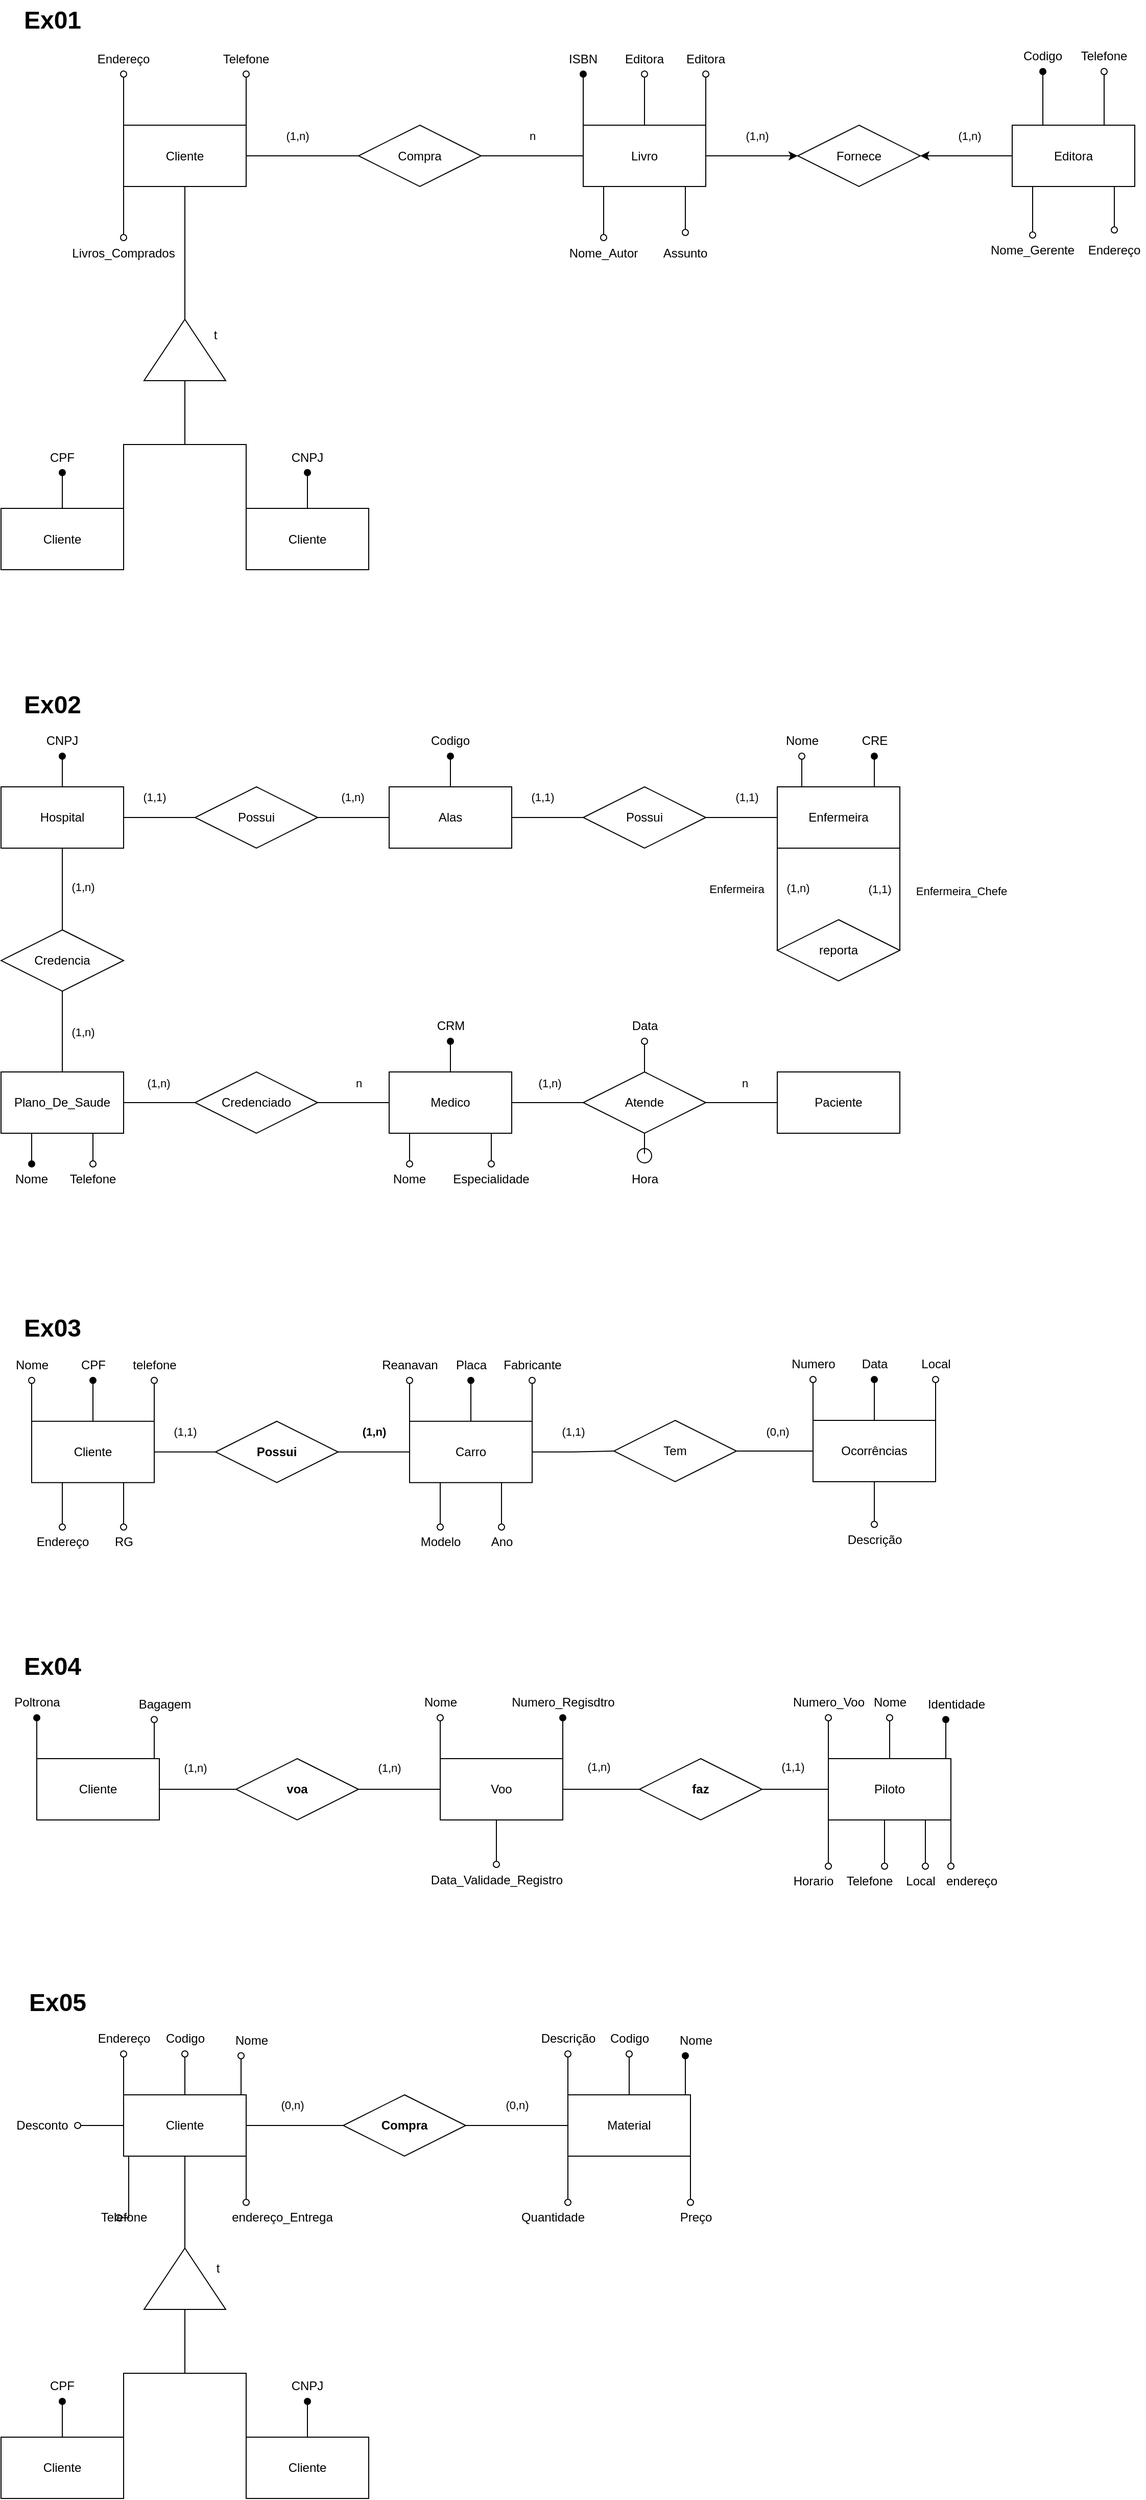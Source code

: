 <mxfile version="24.2.2" type="github">
  <diagram name="Página-1" id="dsCPThEfeaG7DZzmKHiU">
    <mxGraphModel dx="1434" dy="780" grid="1" gridSize="10" guides="1" tooltips="1" connect="1" arrows="1" fold="1" page="1" pageScale="1" pageWidth="827" pageHeight="1169" math="0" shadow="0">
      <root>
        <mxCell id="0" />
        <mxCell id="1" parent="0" />
        <mxCell id="30hyAyVBiut64HNMQ8CZ-18" style="edgeStyle=orthogonalEdgeStyle;rounded=0;orthogonalLoop=1;jettySize=auto;html=1;exitX=0;exitY=0;exitDx=0;exitDy=0;endArrow=oval;endFill=0;" edge="1" parent="1" source="30hyAyVBiut64HNMQ8CZ-2" target="30hyAyVBiut64HNMQ8CZ-3">
          <mxGeometry relative="1" as="geometry" />
        </mxCell>
        <mxCell id="30hyAyVBiut64HNMQ8CZ-19" style="edgeStyle=orthogonalEdgeStyle;rounded=0;orthogonalLoop=1;jettySize=auto;html=1;exitX=1;exitY=0;exitDx=0;exitDy=0;endArrow=oval;endFill=0;" edge="1" parent="1" source="30hyAyVBiut64HNMQ8CZ-2" target="30hyAyVBiut64HNMQ8CZ-4">
          <mxGeometry relative="1" as="geometry" />
        </mxCell>
        <mxCell id="30hyAyVBiut64HNMQ8CZ-20" style="edgeStyle=orthogonalEdgeStyle;rounded=0;orthogonalLoop=1;jettySize=auto;html=1;exitX=0;exitY=1;exitDx=0;exitDy=0;endArrow=oval;endFill=0;" edge="1" parent="1" source="30hyAyVBiut64HNMQ8CZ-2" target="30hyAyVBiut64HNMQ8CZ-6">
          <mxGeometry relative="1" as="geometry" />
        </mxCell>
        <mxCell id="30hyAyVBiut64HNMQ8CZ-46" style="edgeStyle=orthogonalEdgeStyle;rounded=0;orthogonalLoop=1;jettySize=auto;html=1;endArrow=none;endFill=0;" edge="1" parent="1" source="30hyAyVBiut64HNMQ8CZ-2" target="30hyAyVBiut64HNMQ8CZ-45">
          <mxGeometry relative="1" as="geometry" />
        </mxCell>
        <mxCell id="30hyAyVBiut64HNMQ8CZ-50" value="(1,n)" style="edgeLabel;html=1;align=center;verticalAlign=middle;resizable=0;points=[];" vertex="1" connectable="0" parent="30hyAyVBiut64HNMQ8CZ-46">
          <mxGeometry x="0.145" y="3" relative="1" as="geometry">
            <mxPoint x="-13" y="-17" as="offset" />
          </mxGeometry>
        </mxCell>
        <mxCell id="30hyAyVBiut64HNMQ8CZ-2" value="Cliente" style="rounded=0;whiteSpace=wrap;html=1;" vertex="1" parent="1">
          <mxGeometry x="120" y="122.5" width="120" height="60" as="geometry" />
        </mxCell>
        <mxCell id="30hyAyVBiut64HNMQ8CZ-3" value="Endereço" style="text;html=1;align=center;verticalAlign=middle;whiteSpace=wrap;rounded=0;" vertex="1" parent="1">
          <mxGeometry x="90" y="42.5" width="60" height="30" as="geometry" />
        </mxCell>
        <mxCell id="30hyAyVBiut64HNMQ8CZ-4" value="Telefone" style="text;html=1;align=center;verticalAlign=middle;whiteSpace=wrap;rounded=0;" vertex="1" parent="1">
          <mxGeometry x="210" y="42.5" width="60" height="30" as="geometry" />
        </mxCell>
        <mxCell id="30hyAyVBiut64HNMQ8CZ-6" value="Livros_Comprados" style="text;html=1;align=center;verticalAlign=middle;whiteSpace=wrap;rounded=0;" vertex="1" parent="1">
          <mxGeometry x="90" y="232.5" width="60" height="30" as="geometry" />
        </mxCell>
        <mxCell id="30hyAyVBiut64HNMQ8CZ-17" style="edgeStyle=orthogonalEdgeStyle;rounded=0;orthogonalLoop=1;jettySize=auto;html=1;exitX=1;exitY=0.5;exitDx=0;exitDy=0;endArrow=none;endFill=0;" edge="1" parent="1" source="30hyAyVBiut64HNMQ8CZ-8" target="30hyAyVBiut64HNMQ8CZ-2">
          <mxGeometry relative="1" as="geometry" />
        </mxCell>
        <mxCell id="30hyAyVBiut64HNMQ8CZ-8" value="" style="triangle;whiteSpace=wrap;html=1;direction=north;" vertex="1" parent="1">
          <mxGeometry x="140" y="312.5" width="80" height="60" as="geometry" />
        </mxCell>
        <mxCell id="30hyAyVBiut64HNMQ8CZ-13" style="edgeStyle=orthogonalEdgeStyle;rounded=0;orthogonalLoop=1;jettySize=auto;html=1;endArrow=oval;endFill=1;" edge="1" parent="1" source="30hyAyVBiut64HNMQ8CZ-9" target="30hyAyVBiut64HNMQ8CZ-11">
          <mxGeometry relative="1" as="geometry" />
        </mxCell>
        <mxCell id="30hyAyVBiut64HNMQ8CZ-15" style="edgeStyle=orthogonalEdgeStyle;rounded=0;orthogonalLoop=1;jettySize=auto;html=1;exitX=1;exitY=0;exitDx=0;exitDy=0;endArrow=none;endFill=0;" edge="1" parent="1" source="30hyAyVBiut64HNMQ8CZ-9" target="30hyAyVBiut64HNMQ8CZ-8">
          <mxGeometry relative="1" as="geometry" />
        </mxCell>
        <mxCell id="30hyAyVBiut64HNMQ8CZ-9" value="Cliente" style="rounded=0;whiteSpace=wrap;html=1;" vertex="1" parent="1">
          <mxGeometry y="497.5" width="120" height="60" as="geometry" />
        </mxCell>
        <mxCell id="30hyAyVBiut64HNMQ8CZ-14" style="edgeStyle=orthogonalEdgeStyle;rounded=0;orthogonalLoop=1;jettySize=auto;html=1;endArrow=oval;endFill=1;" edge="1" parent="1" source="30hyAyVBiut64HNMQ8CZ-10" target="30hyAyVBiut64HNMQ8CZ-12">
          <mxGeometry relative="1" as="geometry" />
        </mxCell>
        <mxCell id="30hyAyVBiut64HNMQ8CZ-16" style="edgeStyle=orthogonalEdgeStyle;rounded=0;orthogonalLoop=1;jettySize=auto;html=1;exitX=0;exitY=0;exitDx=0;exitDy=0;endArrow=none;endFill=0;" edge="1" parent="1" source="30hyAyVBiut64HNMQ8CZ-10" target="30hyAyVBiut64HNMQ8CZ-8">
          <mxGeometry relative="1" as="geometry" />
        </mxCell>
        <mxCell id="30hyAyVBiut64HNMQ8CZ-10" value="Cliente" style="rounded=0;whiteSpace=wrap;html=1;" vertex="1" parent="1">
          <mxGeometry x="240" y="497.5" width="120" height="60" as="geometry" />
        </mxCell>
        <mxCell id="30hyAyVBiut64HNMQ8CZ-11" value="CPF" style="text;html=1;align=center;verticalAlign=middle;whiteSpace=wrap;rounded=0;" vertex="1" parent="1">
          <mxGeometry x="30" y="432.5" width="60" height="30" as="geometry" />
        </mxCell>
        <mxCell id="30hyAyVBiut64HNMQ8CZ-12" value="CNPJ" style="text;html=1;align=center;verticalAlign=middle;whiteSpace=wrap;rounded=0;" vertex="1" parent="1">
          <mxGeometry x="270" y="432.5" width="60" height="30" as="geometry" />
        </mxCell>
        <mxCell id="30hyAyVBiut64HNMQ8CZ-21" value="t" style="text;html=1;align=center;verticalAlign=middle;whiteSpace=wrap;rounded=0;" vertex="1" parent="1">
          <mxGeometry x="180" y="312.5" width="60" height="30" as="geometry" />
        </mxCell>
        <mxCell id="30hyAyVBiut64HNMQ8CZ-27" style="edgeStyle=orthogonalEdgeStyle;rounded=0;orthogonalLoop=1;jettySize=auto;html=1;exitX=0.25;exitY=0;exitDx=0;exitDy=0;endArrow=oval;endFill=1;" edge="1" parent="1" source="30hyAyVBiut64HNMQ8CZ-22" target="30hyAyVBiut64HNMQ8CZ-23">
          <mxGeometry relative="1" as="geometry" />
        </mxCell>
        <mxCell id="30hyAyVBiut64HNMQ8CZ-29" style="edgeStyle=orthogonalEdgeStyle;rounded=0;orthogonalLoop=1;jettySize=auto;html=1;exitX=0.75;exitY=0;exitDx=0;exitDy=0;endArrow=oval;endFill=0;" edge="1" parent="1" source="30hyAyVBiut64HNMQ8CZ-22" target="30hyAyVBiut64HNMQ8CZ-24">
          <mxGeometry relative="1" as="geometry" />
        </mxCell>
        <mxCell id="30hyAyVBiut64HNMQ8CZ-30" style="edgeStyle=orthogonalEdgeStyle;rounded=0;orthogonalLoop=1;jettySize=auto;html=1;exitX=0.25;exitY=1;exitDx=0;exitDy=0;endArrow=oval;endFill=0;" edge="1" parent="1" source="30hyAyVBiut64HNMQ8CZ-22" target="30hyAyVBiut64HNMQ8CZ-25">
          <mxGeometry relative="1" as="geometry">
            <Array as="points">
              <mxPoint x="1010" y="180" />
            </Array>
          </mxGeometry>
        </mxCell>
        <mxCell id="30hyAyVBiut64HNMQ8CZ-31" style="edgeStyle=orthogonalEdgeStyle;rounded=0;orthogonalLoop=1;jettySize=auto;html=1;exitX=0.75;exitY=1;exitDx=0;exitDy=0;endArrow=oval;endFill=0;" edge="1" parent="1" source="30hyAyVBiut64HNMQ8CZ-22" target="30hyAyVBiut64HNMQ8CZ-26">
          <mxGeometry relative="1" as="geometry">
            <Array as="points">
              <mxPoint x="1090" y="180" />
            </Array>
          </mxGeometry>
        </mxCell>
        <mxCell id="30hyAyVBiut64HNMQ8CZ-53" style="edgeStyle=orthogonalEdgeStyle;rounded=0;orthogonalLoop=1;jettySize=auto;html=1;" edge="1" parent="1" source="30hyAyVBiut64HNMQ8CZ-22" target="30hyAyVBiut64HNMQ8CZ-51">
          <mxGeometry relative="1" as="geometry" />
        </mxCell>
        <mxCell id="30hyAyVBiut64HNMQ8CZ-55" value="(1,n)" style="edgeLabel;html=1;align=center;verticalAlign=middle;resizable=0;points=[];" vertex="1" connectable="0" parent="30hyAyVBiut64HNMQ8CZ-53">
          <mxGeometry x="-0.067" y="-1" relative="1" as="geometry">
            <mxPoint y="-19" as="offset" />
          </mxGeometry>
        </mxCell>
        <mxCell id="30hyAyVBiut64HNMQ8CZ-22" value="Editora" style="rounded=0;whiteSpace=wrap;html=1;" vertex="1" parent="1">
          <mxGeometry x="990" y="122.5" width="120" height="60" as="geometry" />
        </mxCell>
        <mxCell id="30hyAyVBiut64HNMQ8CZ-23" value="Codigo" style="text;html=1;align=center;verticalAlign=middle;whiteSpace=wrap;rounded=0;" vertex="1" parent="1">
          <mxGeometry x="990" y="40" width="60" height="30" as="geometry" />
        </mxCell>
        <mxCell id="30hyAyVBiut64HNMQ8CZ-24" value="Telefone" style="text;html=1;align=center;verticalAlign=middle;whiteSpace=wrap;rounded=0;" vertex="1" parent="1">
          <mxGeometry x="1050" y="40" width="60" height="30" as="geometry" />
        </mxCell>
        <mxCell id="30hyAyVBiut64HNMQ8CZ-25" value="Nome_Gerente" style="text;html=1;align=center;verticalAlign=middle;whiteSpace=wrap;rounded=0;" vertex="1" parent="1">
          <mxGeometry x="980" y="230" width="60" height="30" as="geometry" />
        </mxCell>
        <mxCell id="30hyAyVBiut64HNMQ8CZ-26" value="Endereço" style="text;html=1;align=center;verticalAlign=middle;whiteSpace=wrap;rounded=0;" vertex="1" parent="1">
          <mxGeometry x="1060" y="225" width="60" height="40" as="geometry" />
        </mxCell>
        <mxCell id="30hyAyVBiut64HNMQ8CZ-32" style="edgeStyle=orthogonalEdgeStyle;rounded=0;orthogonalLoop=1;jettySize=auto;html=1;exitX=0.25;exitY=0;exitDx=0;exitDy=0;endArrow=oval;endFill=1;" edge="1" parent="1" source="30hyAyVBiut64HNMQ8CZ-36" target="30hyAyVBiut64HNMQ8CZ-37">
          <mxGeometry relative="1" as="geometry">
            <Array as="points">
              <mxPoint x="570" y="122.5" />
            </Array>
          </mxGeometry>
        </mxCell>
        <mxCell id="30hyAyVBiut64HNMQ8CZ-33" style="edgeStyle=orthogonalEdgeStyle;rounded=0;orthogonalLoop=1;jettySize=auto;html=1;exitX=0.75;exitY=0;exitDx=0;exitDy=0;endArrow=oval;endFill=0;" edge="1" parent="1" source="30hyAyVBiut64HNMQ8CZ-36" target="30hyAyVBiut64HNMQ8CZ-38">
          <mxGeometry relative="1" as="geometry">
            <Array as="points">
              <mxPoint x="630" y="122.5" />
            </Array>
          </mxGeometry>
        </mxCell>
        <mxCell id="30hyAyVBiut64HNMQ8CZ-34" style="edgeStyle=orthogonalEdgeStyle;rounded=0;orthogonalLoop=1;jettySize=auto;html=1;exitX=0.25;exitY=1;exitDx=0;exitDy=0;endArrow=oval;endFill=0;" edge="1" parent="1" source="30hyAyVBiut64HNMQ8CZ-36" target="30hyAyVBiut64HNMQ8CZ-39">
          <mxGeometry relative="1" as="geometry">
            <Array as="points">
              <mxPoint x="590" y="182.5" />
            </Array>
          </mxGeometry>
        </mxCell>
        <mxCell id="30hyAyVBiut64HNMQ8CZ-35" style="edgeStyle=orthogonalEdgeStyle;rounded=0;orthogonalLoop=1;jettySize=auto;html=1;exitX=0.75;exitY=1;exitDx=0;exitDy=0;endArrow=oval;endFill=0;" edge="1" parent="1" source="30hyAyVBiut64HNMQ8CZ-36" target="30hyAyVBiut64HNMQ8CZ-40">
          <mxGeometry relative="1" as="geometry">
            <Array as="points">
              <mxPoint x="670" y="182.5" />
            </Array>
          </mxGeometry>
        </mxCell>
        <mxCell id="30hyAyVBiut64HNMQ8CZ-42" style="edgeStyle=orthogonalEdgeStyle;rounded=0;orthogonalLoop=1;jettySize=auto;html=1;exitX=1;exitY=0;exitDx=0;exitDy=0;endArrow=oval;endFill=0;" edge="1" parent="1" source="30hyAyVBiut64HNMQ8CZ-36" target="30hyAyVBiut64HNMQ8CZ-41">
          <mxGeometry relative="1" as="geometry" />
        </mxCell>
        <mxCell id="30hyAyVBiut64HNMQ8CZ-52" style="edgeStyle=orthogonalEdgeStyle;rounded=0;orthogonalLoop=1;jettySize=auto;html=1;" edge="1" parent="1" source="30hyAyVBiut64HNMQ8CZ-36" target="30hyAyVBiut64HNMQ8CZ-51">
          <mxGeometry relative="1" as="geometry" />
        </mxCell>
        <mxCell id="30hyAyVBiut64HNMQ8CZ-54" value="(1,n)" style="edgeLabel;html=1;align=center;verticalAlign=middle;resizable=0;points=[];" vertex="1" connectable="0" parent="30hyAyVBiut64HNMQ8CZ-52">
          <mxGeometry y="-1" relative="1" as="geometry">
            <mxPoint x="5" y="-21" as="offset" />
          </mxGeometry>
        </mxCell>
        <mxCell id="30hyAyVBiut64HNMQ8CZ-36" value="Livro" style="rounded=0;whiteSpace=wrap;html=1;" vertex="1" parent="1">
          <mxGeometry x="570" y="122.5" width="120" height="60" as="geometry" />
        </mxCell>
        <mxCell id="30hyAyVBiut64HNMQ8CZ-37" value="ISBN" style="text;html=1;align=center;verticalAlign=middle;whiteSpace=wrap;rounded=0;" vertex="1" parent="1">
          <mxGeometry x="540" y="42.5" width="60" height="30" as="geometry" />
        </mxCell>
        <mxCell id="30hyAyVBiut64HNMQ8CZ-38" value="Editora" style="text;html=1;align=center;verticalAlign=middle;whiteSpace=wrap;rounded=0;" vertex="1" parent="1">
          <mxGeometry x="600" y="42.5" width="60" height="30" as="geometry" />
        </mxCell>
        <mxCell id="30hyAyVBiut64HNMQ8CZ-39" value="Nome_Autor" style="text;html=1;align=center;verticalAlign=middle;whiteSpace=wrap;rounded=0;" vertex="1" parent="1">
          <mxGeometry x="560" y="232.5" width="60" height="30" as="geometry" />
        </mxCell>
        <mxCell id="30hyAyVBiut64HNMQ8CZ-40" value="Assunto" style="text;html=1;align=center;verticalAlign=middle;whiteSpace=wrap;rounded=0;" vertex="1" parent="1">
          <mxGeometry x="640" y="227.5" width="60" height="40" as="geometry" />
        </mxCell>
        <mxCell id="30hyAyVBiut64HNMQ8CZ-41" value="Editora" style="text;html=1;align=center;verticalAlign=middle;whiteSpace=wrap;rounded=0;" vertex="1" parent="1">
          <mxGeometry x="660" y="42.5" width="60" height="30" as="geometry" />
        </mxCell>
        <mxCell id="30hyAyVBiut64HNMQ8CZ-48" style="edgeStyle=orthogonalEdgeStyle;rounded=0;orthogonalLoop=1;jettySize=auto;html=1;endArrow=none;endFill=0;" edge="1" parent="1" source="30hyAyVBiut64HNMQ8CZ-45" target="30hyAyVBiut64HNMQ8CZ-36">
          <mxGeometry relative="1" as="geometry" />
        </mxCell>
        <mxCell id="30hyAyVBiut64HNMQ8CZ-49" value="n" style="edgeLabel;html=1;align=center;verticalAlign=middle;resizable=0;points=[];" vertex="1" connectable="0" parent="30hyAyVBiut64HNMQ8CZ-48">
          <mxGeometry x="0.1" y="2" relative="1" as="geometry">
            <mxPoint x="-5" y="-18" as="offset" />
          </mxGeometry>
        </mxCell>
        <mxCell id="30hyAyVBiut64HNMQ8CZ-45" value="Compra" style="shape=rhombus;perimeter=rhombusPerimeter;whiteSpace=wrap;html=1;align=center;" vertex="1" parent="1">
          <mxGeometry x="350" y="122.5" width="120" height="60" as="geometry" />
        </mxCell>
        <mxCell id="30hyAyVBiut64HNMQ8CZ-51" value="Fornece" style="shape=rhombus;perimeter=rhombusPerimeter;whiteSpace=wrap;html=1;align=center;" vertex="1" parent="1">
          <mxGeometry x="780" y="122.5" width="120" height="60" as="geometry" />
        </mxCell>
        <mxCell id="30hyAyVBiut64HNMQ8CZ-56" value="Ex01" style="text;strokeColor=none;fillColor=none;html=1;fontSize=24;fontStyle=1;verticalAlign=middle;align=center;" vertex="1" parent="1">
          <mxGeometry width="100" height="40" as="geometry" />
        </mxCell>
        <mxCell id="30hyAyVBiut64HNMQ8CZ-57" value="Ex02" style="text;strokeColor=none;fillColor=none;html=1;fontSize=24;fontStyle=1;verticalAlign=middle;align=center;" vertex="1" parent="1">
          <mxGeometry y="670" width="100" height="40" as="geometry" />
        </mxCell>
        <mxCell id="30hyAyVBiut64HNMQ8CZ-62" style="edgeStyle=orthogonalEdgeStyle;rounded=0;orthogonalLoop=1;jettySize=auto;html=1;endArrow=none;endFill=0;" edge="1" parent="1" source="30hyAyVBiut64HNMQ8CZ-59" target="30hyAyVBiut64HNMQ8CZ-61">
          <mxGeometry relative="1" as="geometry" />
        </mxCell>
        <mxCell id="30hyAyVBiut64HNMQ8CZ-66" value="(1,1)" style="edgeLabel;html=1;align=center;verticalAlign=middle;resizable=0;points=[];" vertex="1" connectable="0" parent="30hyAyVBiut64HNMQ8CZ-62">
          <mxGeometry x="0.2" relative="1" as="geometry">
            <mxPoint x="-12" y="-20" as="offset" />
          </mxGeometry>
        </mxCell>
        <mxCell id="30hyAyVBiut64HNMQ8CZ-87" style="edgeStyle=orthogonalEdgeStyle;rounded=0;orthogonalLoop=1;jettySize=auto;html=1;endArrow=none;endFill=0;" edge="1" parent="1" source="30hyAyVBiut64HNMQ8CZ-59" target="30hyAyVBiut64HNMQ8CZ-85">
          <mxGeometry relative="1" as="geometry" />
        </mxCell>
        <mxCell id="30hyAyVBiut64HNMQ8CZ-88" value="(1,n)" style="edgeLabel;html=1;align=center;verticalAlign=middle;resizable=0;points=[];" vertex="1" connectable="0" parent="30hyAyVBiut64HNMQ8CZ-87">
          <mxGeometry x="0.029" relative="1" as="geometry">
            <mxPoint y="-20" as="offset" />
          </mxGeometry>
        </mxCell>
        <mxCell id="30hyAyVBiut64HNMQ8CZ-118" style="edgeStyle=orthogonalEdgeStyle;rounded=0;orthogonalLoop=1;jettySize=auto;html=1;endArrow=oval;endFill=1;" edge="1" parent="1" source="30hyAyVBiut64HNMQ8CZ-59" target="30hyAyVBiut64HNMQ8CZ-116">
          <mxGeometry relative="1" as="geometry" />
        </mxCell>
        <mxCell id="30hyAyVBiut64HNMQ8CZ-59" value="Alas" style="rounded=0;whiteSpace=wrap;html=1;" vertex="1" parent="1">
          <mxGeometry x="380" y="770" width="120" height="60" as="geometry" />
        </mxCell>
        <mxCell id="30hyAyVBiut64HNMQ8CZ-63" style="edgeStyle=orthogonalEdgeStyle;rounded=0;orthogonalLoop=1;jettySize=auto;html=1;endArrow=none;endFill=0;" edge="1" parent="1" source="30hyAyVBiut64HNMQ8CZ-60" target="30hyAyVBiut64HNMQ8CZ-61">
          <mxGeometry relative="1" as="geometry" />
        </mxCell>
        <mxCell id="30hyAyVBiut64HNMQ8CZ-65" value="(1,1)" style="edgeLabel;html=1;align=center;verticalAlign=middle;resizable=0;points=[];" vertex="1" connectable="0" parent="30hyAyVBiut64HNMQ8CZ-63">
          <mxGeometry x="0.171" relative="1" as="geometry">
            <mxPoint x="11" y="-20" as="offset" />
          </mxGeometry>
        </mxCell>
        <mxCell id="30hyAyVBiut64HNMQ8CZ-71" style="edgeStyle=orthogonalEdgeStyle;rounded=0;orthogonalLoop=1;jettySize=auto;html=1;exitX=1;exitY=1;exitDx=0;exitDy=0;endArrow=none;endFill=0;" edge="1" parent="1" source="30hyAyVBiut64HNMQ8CZ-60" target="30hyAyVBiut64HNMQ8CZ-67">
          <mxGeometry relative="1" as="geometry">
            <Array as="points">
              <mxPoint x="850" y="920" />
              <mxPoint x="850" y="920" />
            </Array>
          </mxGeometry>
        </mxCell>
        <mxCell id="30hyAyVBiut64HNMQ8CZ-76" value="(1,1)" style="edgeLabel;html=1;align=center;verticalAlign=middle;resizable=0;points=[];" vertex="1" connectable="0" parent="30hyAyVBiut64HNMQ8CZ-71">
          <mxGeometry x="-0.12" y="-3" relative="1" as="geometry">
            <mxPoint x="-17" y="-4" as="offset" />
          </mxGeometry>
        </mxCell>
        <mxCell id="30hyAyVBiut64HNMQ8CZ-98" value="Enfermeira_Chefe" style="edgeLabel;html=1;align=center;verticalAlign=middle;resizable=0;points=[];" vertex="1" connectable="0" parent="30hyAyVBiut64HNMQ8CZ-71">
          <mxGeometry x="-0.16" y="3" relative="1" as="geometry">
            <mxPoint x="57" as="offset" />
          </mxGeometry>
        </mxCell>
        <mxCell id="30hyAyVBiut64HNMQ8CZ-73" style="edgeStyle=orthogonalEdgeStyle;rounded=0;orthogonalLoop=1;jettySize=auto;html=1;exitX=0;exitY=1;exitDx=0;exitDy=0;endArrow=none;endFill=0;" edge="1" parent="1" source="30hyAyVBiut64HNMQ8CZ-60" target="30hyAyVBiut64HNMQ8CZ-67">
          <mxGeometry relative="1" as="geometry">
            <Array as="points">
              <mxPoint x="760" y="890" />
              <mxPoint x="760" y="890" />
            </Array>
          </mxGeometry>
        </mxCell>
        <mxCell id="30hyAyVBiut64HNMQ8CZ-74" value="Enfermeira" style="edgeLabel;html=1;align=center;verticalAlign=middle;resizable=0;points=[];" vertex="1" connectable="0" parent="30hyAyVBiut64HNMQ8CZ-73">
          <mxGeometry x="-0.36" y="-3" relative="1" as="geometry">
            <mxPoint x="-37" y="8" as="offset" />
          </mxGeometry>
        </mxCell>
        <mxCell id="30hyAyVBiut64HNMQ8CZ-77" value="(1,n)" style="edgeLabel;html=1;align=center;verticalAlign=middle;resizable=0;points=[];" vertex="1" connectable="0" parent="30hyAyVBiut64HNMQ8CZ-73">
          <mxGeometry x="-0.22" y="1" relative="1" as="geometry">
            <mxPoint x="19" as="offset" />
          </mxGeometry>
        </mxCell>
        <mxCell id="30hyAyVBiut64HNMQ8CZ-83" style="edgeStyle=orthogonalEdgeStyle;rounded=0;orthogonalLoop=1;jettySize=auto;html=1;endArrow=oval;endFill=1;" edge="1" parent="1" source="30hyAyVBiut64HNMQ8CZ-60" target="30hyAyVBiut64HNMQ8CZ-78">
          <mxGeometry relative="1" as="geometry">
            <Array as="points">
              <mxPoint x="855" y="760" />
              <mxPoint x="855" y="760" />
            </Array>
          </mxGeometry>
        </mxCell>
        <mxCell id="30hyAyVBiut64HNMQ8CZ-97" style="edgeStyle=orthogonalEdgeStyle;rounded=0;orthogonalLoop=1;jettySize=auto;html=1;exitX=0.25;exitY=0;exitDx=0;exitDy=0;endArrow=oval;endFill=0;" edge="1" parent="1" source="30hyAyVBiut64HNMQ8CZ-60" target="30hyAyVBiut64HNMQ8CZ-96">
          <mxGeometry relative="1" as="geometry">
            <Array as="points">
              <mxPoint x="784" y="770" />
            </Array>
          </mxGeometry>
        </mxCell>
        <mxCell id="30hyAyVBiut64HNMQ8CZ-60" value="Enfermeira" style="rounded=0;whiteSpace=wrap;html=1;" vertex="1" parent="1">
          <mxGeometry x="760" y="770" width="120" height="60" as="geometry" />
        </mxCell>
        <mxCell id="30hyAyVBiut64HNMQ8CZ-61" value="Possui" style="shape=rhombus;perimeter=rhombusPerimeter;whiteSpace=wrap;html=1;align=center;" vertex="1" parent="1">
          <mxGeometry x="570" y="770" width="120" height="60" as="geometry" />
        </mxCell>
        <mxCell id="30hyAyVBiut64HNMQ8CZ-67" value="reporta" style="shape=rhombus;perimeter=rhombusPerimeter;whiteSpace=wrap;html=1;align=center;" vertex="1" parent="1">
          <mxGeometry x="760" y="900" width="120" height="60" as="geometry" />
        </mxCell>
        <mxCell id="30hyAyVBiut64HNMQ8CZ-78" value="CRE" style="text;html=1;align=center;verticalAlign=middle;resizable=0;points=[];autosize=1;strokeColor=none;fillColor=none;" vertex="1" parent="1">
          <mxGeometry x="830" y="710" width="50" height="30" as="geometry" />
        </mxCell>
        <mxCell id="30hyAyVBiut64HNMQ8CZ-82" style="edgeStyle=orthogonalEdgeStyle;rounded=0;orthogonalLoop=1;jettySize=auto;html=1;exitX=0.5;exitY=0;exitDx=0;exitDy=0;endArrow=oval;endFill=1;" edge="1" parent="1" source="30hyAyVBiut64HNMQ8CZ-79" target="30hyAyVBiut64HNMQ8CZ-80">
          <mxGeometry relative="1" as="geometry" />
        </mxCell>
        <mxCell id="30hyAyVBiut64HNMQ8CZ-101" style="edgeStyle=orthogonalEdgeStyle;rounded=0;orthogonalLoop=1;jettySize=auto;html=1;exitX=0.75;exitY=1;exitDx=0;exitDy=0;endArrow=oval;endFill=0;" edge="1" parent="1" source="30hyAyVBiut64HNMQ8CZ-79" target="30hyAyVBiut64HNMQ8CZ-100">
          <mxGeometry relative="1" as="geometry">
            <Array as="points">
              <mxPoint x="480" y="1109" />
            </Array>
          </mxGeometry>
        </mxCell>
        <mxCell id="30hyAyVBiut64HNMQ8CZ-102" style="edgeStyle=orthogonalEdgeStyle;rounded=0;orthogonalLoop=1;jettySize=auto;html=1;exitX=0.25;exitY=1;exitDx=0;exitDy=0;endArrow=oval;endFill=0;" edge="1" parent="1" source="30hyAyVBiut64HNMQ8CZ-79" target="30hyAyVBiut64HNMQ8CZ-99">
          <mxGeometry relative="1" as="geometry">
            <Array as="points">
              <mxPoint x="400" y="1109" />
            </Array>
          </mxGeometry>
        </mxCell>
        <mxCell id="30hyAyVBiut64HNMQ8CZ-112" style="edgeStyle=orthogonalEdgeStyle;rounded=0;orthogonalLoop=1;jettySize=auto;html=1;endArrow=none;endFill=0;" edge="1" parent="1" source="30hyAyVBiut64HNMQ8CZ-79" target="30hyAyVBiut64HNMQ8CZ-111">
          <mxGeometry relative="1" as="geometry" />
        </mxCell>
        <mxCell id="30hyAyVBiut64HNMQ8CZ-115" value="n" style="edgeLabel;html=1;align=center;verticalAlign=middle;resizable=0;points=[];" vertex="1" connectable="0" parent="30hyAyVBiut64HNMQ8CZ-112">
          <mxGeometry x="0.2" relative="1" as="geometry">
            <mxPoint x="12" y="-19" as="offset" />
          </mxGeometry>
        </mxCell>
        <mxCell id="30hyAyVBiut64HNMQ8CZ-121" style="edgeStyle=orthogonalEdgeStyle;rounded=0;orthogonalLoop=1;jettySize=auto;html=1;endArrow=none;endFill=0;" edge="1" parent="1" source="30hyAyVBiut64HNMQ8CZ-79" target="30hyAyVBiut64HNMQ8CZ-120">
          <mxGeometry relative="1" as="geometry" />
        </mxCell>
        <mxCell id="30hyAyVBiut64HNMQ8CZ-124" value="(1,n)" style="edgeLabel;html=1;align=center;verticalAlign=middle;resizable=0;points=[];" vertex="1" connectable="0" parent="30hyAyVBiut64HNMQ8CZ-121">
          <mxGeometry x="0.057" y="-1" relative="1" as="geometry">
            <mxPoint y="-20" as="offset" />
          </mxGeometry>
        </mxCell>
        <mxCell id="30hyAyVBiut64HNMQ8CZ-79" value="Medico" style="rounded=0;whiteSpace=wrap;html=1;" vertex="1" parent="1">
          <mxGeometry x="380" y="1049" width="120" height="60" as="geometry" />
        </mxCell>
        <mxCell id="30hyAyVBiut64HNMQ8CZ-80" value="CRM" style="text;html=1;align=center;verticalAlign=middle;resizable=0;points=[];autosize=1;strokeColor=none;fillColor=none;" vertex="1" parent="1">
          <mxGeometry x="415" y="989" width="50" height="30" as="geometry" />
        </mxCell>
        <mxCell id="30hyAyVBiut64HNMQ8CZ-86" style="edgeStyle=orthogonalEdgeStyle;rounded=0;orthogonalLoop=1;jettySize=auto;html=1;endArrow=none;endFill=0;" edge="1" parent="1" source="30hyAyVBiut64HNMQ8CZ-84" target="30hyAyVBiut64HNMQ8CZ-85">
          <mxGeometry relative="1" as="geometry" />
        </mxCell>
        <mxCell id="30hyAyVBiut64HNMQ8CZ-89" value="(1,1)" style="edgeLabel;html=1;align=center;verticalAlign=middle;resizable=0;points=[];" vertex="1" connectable="0" parent="30hyAyVBiut64HNMQ8CZ-86">
          <mxGeometry x="0.229" y="-1" relative="1" as="geometry">
            <mxPoint x="-13" y="-21" as="offset" />
          </mxGeometry>
        </mxCell>
        <mxCell id="30hyAyVBiut64HNMQ8CZ-91" style="edgeStyle=orthogonalEdgeStyle;rounded=0;orthogonalLoop=1;jettySize=auto;html=1;entryX=0.5;entryY=1;entryDx=0;entryDy=0;endArrow=oval;endFill=1;" edge="1" parent="1" source="30hyAyVBiut64HNMQ8CZ-84" target="30hyAyVBiut64HNMQ8CZ-90">
          <mxGeometry relative="1" as="geometry" />
        </mxCell>
        <mxCell id="30hyAyVBiut64HNMQ8CZ-106" style="edgeStyle=orthogonalEdgeStyle;rounded=0;orthogonalLoop=1;jettySize=auto;html=1;exitX=0.5;exitY=1;exitDx=0;exitDy=0;endArrow=none;endFill=0;" edge="1" parent="1" source="30hyAyVBiut64HNMQ8CZ-84" target="30hyAyVBiut64HNMQ8CZ-105">
          <mxGeometry relative="1" as="geometry" />
        </mxCell>
        <mxCell id="30hyAyVBiut64HNMQ8CZ-109" value="(1,n)" style="edgeLabel;html=1;align=center;verticalAlign=middle;resizable=0;points=[];" vertex="1" connectable="0" parent="30hyAyVBiut64HNMQ8CZ-106">
          <mxGeometry x="-0.05" relative="1" as="geometry">
            <mxPoint x="20" as="offset" />
          </mxGeometry>
        </mxCell>
        <mxCell id="30hyAyVBiut64HNMQ8CZ-84" value="Hospital" style="rounded=0;whiteSpace=wrap;html=1;" vertex="1" parent="1">
          <mxGeometry y="770" width="120" height="60" as="geometry" />
        </mxCell>
        <mxCell id="30hyAyVBiut64HNMQ8CZ-85" value="Possui" style="shape=rhombus;perimeter=rhombusPerimeter;whiteSpace=wrap;html=1;align=center;" vertex="1" parent="1">
          <mxGeometry x="190" y="770" width="120" height="60" as="geometry" />
        </mxCell>
        <mxCell id="30hyAyVBiut64HNMQ8CZ-90" value="CNPJ" style="text;html=1;align=center;verticalAlign=middle;whiteSpace=wrap;rounded=0;" vertex="1" parent="1">
          <mxGeometry x="30" y="710" width="60" height="30" as="geometry" />
        </mxCell>
        <mxCell id="30hyAyVBiut64HNMQ8CZ-103" style="edgeStyle=orthogonalEdgeStyle;rounded=0;orthogonalLoop=1;jettySize=auto;html=1;exitX=0.25;exitY=1;exitDx=0;exitDy=0;endArrow=oval;endFill=1;" edge="1" parent="1" source="30hyAyVBiut64HNMQ8CZ-92" target="30hyAyVBiut64HNMQ8CZ-94">
          <mxGeometry relative="1" as="geometry" />
        </mxCell>
        <mxCell id="30hyAyVBiut64HNMQ8CZ-104" style="edgeStyle=orthogonalEdgeStyle;rounded=0;orthogonalLoop=1;jettySize=auto;html=1;exitX=0.75;exitY=1;exitDx=0;exitDy=0;endArrow=oval;endFill=0;" edge="1" parent="1" source="30hyAyVBiut64HNMQ8CZ-92" target="30hyAyVBiut64HNMQ8CZ-95">
          <mxGeometry relative="1" as="geometry" />
        </mxCell>
        <mxCell id="30hyAyVBiut64HNMQ8CZ-113" style="edgeStyle=orthogonalEdgeStyle;rounded=0;orthogonalLoop=1;jettySize=auto;html=1;endArrow=none;endFill=0;" edge="1" parent="1" source="30hyAyVBiut64HNMQ8CZ-92" target="30hyAyVBiut64HNMQ8CZ-111">
          <mxGeometry relative="1" as="geometry" />
        </mxCell>
        <mxCell id="30hyAyVBiut64HNMQ8CZ-114" value="(1,n)" style="edgeLabel;html=1;align=center;verticalAlign=middle;resizable=0;points=[];" vertex="1" connectable="0" parent="30hyAyVBiut64HNMQ8CZ-113">
          <mxGeometry x="-0.029" y="1" relative="1" as="geometry">
            <mxPoint y="-18" as="offset" />
          </mxGeometry>
        </mxCell>
        <mxCell id="30hyAyVBiut64HNMQ8CZ-92" value="Plano_De_Saude" style="rounded=0;whiteSpace=wrap;html=1;" vertex="1" parent="1">
          <mxGeometry y="1049" width="120" height="60" as="geometry" />
        </mxCell>
        <mxCell id="30hyAyVBiut64HNMQ8CZ-94" value="Nome" style="text;html=1;align=center;verticalAlign=middle;whiteSpace=wrap;rounded=0;" vertex="1" parent="1">
          <mxGeometry y="1139" width="60" height="30" as="geometry" />
        </mxCell>
        <mxCell id="30hyAyVBiut64HNMQ8CZ-95" value="Telefone" style="text;html=1;align=center;verticalAlign=middle;whiteSpace=wrap;rounded=0;" vertex="1" parent="1">
          <mxGeometry x="60" y="1139" width="60" height="30" as="geometry" />
        </mxCell>
        <mxCell id="30hyAyVBiut64HNMQ8CZ-96" value="Nome" style="text;html=1;align=center;verticalAlign=middle;resizable=0;points=[];autosize=1;strokeColor=none;fillColor=none;" vertex="1" parent="1">
          <mxGeometry x="754" y="710" width="60" height="30" as="geometry" />
        </mxCell>
        <mxCell id="30hyAyVBiut64HNMQ8CZ-99" value="Nome" style="text;html=1;align=center;verticalAlign=middle;whiteSpace=wrap;rounded=0;" vertex="1" parent="1">
          <mxGeometry x="370" y="1139" width="60" height="30" as="geometry" />
        </mxCell>
        <mxCell id="30hyAyVBiut64HNMQ8CZ-100" value="Especialidade" style="text;html=1;align=center;verticalAlign=middle;whiteSpace=wrap;rounded=0;" vertex="1" parent="1">
          <mxGeometry x="450" y="1139" width="60" height="30" as="geometry" />
        </mxCell>
        <mxCell id="30hyAyVBiut64HNMQ8CZ-107" style="edgeStyle=orthogonalEdgeStyle;rounded=0;orthogonalLoop=1;jettySize=auto;html=1;endArrow=none;endFill=0;" edge="1" parent="1" source="30hyAyVBiut64HNMQ8CZ-105" target="30hyAyVBiut64HNMQ8CZ-92">
          <mxGeometry relative="1" as="geometry" />
        </mxCell>
        <mxCell id="30hyAyVBiut64HNMQ8CZ-108" value="(1,n)" style="edgeLabel;html=1;align=center;verticalAlign=middle;resizable=0;points=[];" vertex="1" connectable="0" parent="30hyAyVBiut64HNMQ8CZ-107">
          <mxGeometry x="0.013" y="4" relative="1" as="geometry">
            <mxPoint x="16" as="offset" />
          </mxGeometry>
        </mxCell>
        <mxCell id="30hyAyVBiut64HNMQ8CZ-105" value="Credencia" style="shape=rhombus;perimeter=rhombusPerimeter;whiteSpace=wrap;html=1;align=center;" vertex="1" parent="1">
          <mxGeometry y="910" width="120" height="60" as="geometry" />
        </mxCell>
        <mxCell id="30hyAyVBiut64HNMQ8CZ-111" value="Credenciado" style="shape=rhombus;perimeter=rhombusPerimeter;whiteSpace=wrap;html=1;align=center;" vertex="1" parent="1">
          <mxGeometry x="190" y="1049" width="120" height="60" as="geometry" />
        </mxCell>
        <mxCell id="30hyAyVBiut64HNMQ8CZ-116" value="Codigo" style="text;html=1;align=center;verticalAlign=middle;whiteSpace=wrap;rounded=0;" vertex="1" parent="1">
          <mxGeometry x="410" y="710" width="60" height="30" as="geometry" />
        </mxCell>
        <mxCell id="30hyAyVBiut64HNMQ8CZ-122" style="edgeStyle=orthogonalEdgeStyle;rounded=0;orthogonalLoop=1;jettySize=auto;html=1;endArrow=none;endFill=0;" edge="1" parent="1" source="30hyAyVBiut64HNMQ8CZ-119" target="30hyAyVBiut64HNMQ8CZ-120">
          <mxGeometry relative="1" as="geometry" />
        </mxCell>
        <mxCell id="30hyAyVBiut64HNMQ8CZ-123" value="n" style="edgeLabel;html=1;align=center;verticalAlign=middle;resizable=0;points=[];" vertex="1" connectable="0" parent="30hyAyVBiut64HNMQ8CZ-122">
          <mxGeometry x="-0.086" y="-1" relative="1" as="geometry">
            <mxPoint y="-18" as="offset" />
          </mxGeometry>
        </mxCell>
        <mxCell id="30hyAyVBiut64HNMQ8CZ-119" value="Paciente" style="rounded=0;whiteSpace=wrap;html=1;" vertex="1" parent="1">
          <mxGeometry x="760" y="1049" width="120" height="60" as="geometry" />
        </mxCell>
        <mxCell id="30hyAyVBiut64HNMQ8CZ-127" style="edgeStyle=orthogonalEdgeStyle;rounded=0;orthogonalLoop=1;jettySize=auto;html=1;endArrow=oval;endFill=0;" edge="1" parent="1" source="30hyAyVBiut64HNMQ8CZ-120" target="30hyAyVBiut64HNMQ8CZ-125">
          <mxGeometry relative="1" as="geometry" />
        </mxCell>
        <mxCell id="30hyAyVBiut64HNMQ8CZ-128" style="edgeStyle=orthogonalEdgeStyle;rounded=0;orthogonalLoop=1;jettySize=auto;html=1;exitX=0.5;exitY=1;exitDx=0;exitDy=0;endArrow=circle;endFill=0;" edge="1" parent="1" source="30hyAyVBiut64HNMQ8CZ-120" target="30hyAyVBiut64HNMQ8CZ-126">
          <mxGeometry relative="1" as="geometry" />
        </mxCell>
        <mxCell id="30hyAyVBiut64HNMQ8CZ-120" value="Atende" style="shape=rhombus;perimeter=rhombusPerimeter;whiteSpace=wrap;html=1;align=center;" vertex="1" parent="1">
          <mxGeometry x="570" y="1049" width="120" height="60" as="geometry" />
        </mxCell>
        <mxCell id="30hyAyVBiut64HNMQ8CZ-125" value="Data" style="text;html=1;align=center;verticalAlign=middle;resizable=0;points=[];autosize=1;strokeColor=none;fillColor=none;" vertex="1" parent="1">
          <mxGeometry x="605" y="989" width="50" height="30" as="geometry" />
        </mxCell>
        <mxCell id="30hyAyVBiut64HNMQ8CZ-126" value="Hora" style="text;html=1;align=center;verticalAlign=middle;resizable=0;points=[];autosize=1;strokeColor=none;fillColor=none;" vertex="1" parent="1">
          <mxGeometry x="605" y="1139" width="50" height="30" as="geometry" />
        </mxCell>
        <mxCell id="30hyAyVBiut64HNMQ8CZ-129" value="Ex03" style="text;strokeColor=none;fillColor=none;html=1;fontSize=24;fontStyle=1;verticalAlign=middle;align=center;" vertex="1" parent="1">
          <mxGeometry y="1280" width="100" height="40" as="geometry" />
        </mxCell>
        <mxCell id="30hyAyVBiut64HNMQ8CZ-137" style="edgeStyle=orthogonalEdgeStyle;rounded=0;orthogonalLoop=1;jettySize=auto;html=1;exitX=1;exitY=0;exitDx=0;exitDy=0;endArrow=oval;endFill=0;" edge="1" parent="1" source="30hyAyVBiut64HNMQ8CZ-131" target="30hyAyVBiut64HNMQ8CZ-136">
          <mxGeometry relative="1" as="geometry" />
        </mxCell>
        <mxCell id="30hyAyVBiut64HNMQ8CZ-138" style="edgeStyle=orthogonalEdgeStyle;rounded=0;orthogonalLoop=1;jettySize=auto;html=1;endArrow=oval;endFill=1;" edge="1" parent="1" source="30hyAyVBiut64HNMQ8CZ-131" target="30hyAyVBiut64HNMQ8CZ-133">
          <mxGeometry relative="1" as="geometry" />
        </mxCell>
        <mxCell id="30hyAyVBiut64HNMQ8CZ-139" style="edgeStyle=orthogonalEdgeStyle;rounded=0;orthogonalLoop=1;jettySize=auto;html=1;exitX=0;exitY=0;exitDx=0;exitDy=0;endArrow=oval;endFill=0;" edge="1" parent="1" source="30hyAyVBiut64HNMQ8CZ-131" target="30hyAyVBiut64HNMQ8CZ-132">
          <mxGeometry relative="1" as="geometry" />
        </mxCell>
        <mxCell id="30hyAyVBiut64HNMQ8CZ-140" style="edgeStyle=orthogonalEdgeStyle;rounded=0;orthogonalLoop=1;jettySize=auto;html=1;exitX=0.25;exitY=1;exitDx=0;exitDy=0;endArrow=oval;endFill=0;" edge="1" parent="1" source="30hyAyVBiut64HNMQ8CZ-131" target="30hyAyVBiut64HNMQ8CZ-135">
          <mxGeometry relative="1" as="geometry" />
        </mxCell>
        <mxCell id="30hyAyVBiut64HNMQ8CZ-141" style="edgeStyle=orthogonalEdgeStyle;rounded=0;orthogonalLoop=1;jettySize=auto;html=1;exitX=0.75;exitY=1;exitDx=0;exitDy=0;endArrow=oval;endFill=0;" edge="1" parent="1" source="30hyAyVBiut64HNMQ8CZ-131" target="30hyAyVBiut64HNMQ8CZ-134">
          <mxGeometry relative="1" as="geometry" />
        </mxCell>
        <mxCell id="30hyAyVBiut64HNMQ8CZ-131" value="Cliente" style="rounded=0;whiteSpace=wrap;html=1;" vertex="1" parent="1">
          <mxGeometry x="30" y="1390.87" width="120" height="60" as="geometry" />
        </mxCell>
        <mxCell id="30hyAyVBiut64HNMQ8CZ-132" value="Nome" style="text;html=1;align=center;verticalAlign=middle;resizable=0;points=[];autosize=1;strokeColor=none;fillColor=none;" vertex="1" parent="1">
          <mxGeometry y="1320.87" width="60" height="30" as="geometry" />
        </mxCell>
        <mxCell id="30hyAyVBiut64HNMQ8CZ-133" value="CPF" style="text;html=1;align=center;verticalAlign=middle;resizable=0;points=[];autosize=1;strokeColor=none;fillColor=none;" vertex="1" parent="1">
          <mxGeometry x="65" y="1320.87" width="50" height="30" as="geometry" />
        </mxCell>
        <mxCell id="30hyAyVBiut64HNMQ8CZ-134" value="RG" style="text;html=1;align=center;verticalAlign=middle;resizable=0;points=[];autosize=1;strokeColor=none;fillColor=none;" vertex="1" parent="1">
          <mxGeometry x="100" y="1494.37" width="40" height="30" as="geometry" />
        </mxCell>
        <mxCell id="30hyAyVBiut64HNMQ8CZ-135" value="Endereço" style="text;html=1;align=center;verticalAlign=middle;resizable=0;points=[];autosize=1;strokeColor=none;fillColor=none;" vertex="1" parent="1">
          <mxGeometry x="25" y="1494.37" width="70" height="30" as="geometry" />
        </mxCell>
        <mxCell id="30hyAyVBiut64HNMQ8CZ-136" value="telefone" style="text;html=1;align=center;verticalAlign=middle;resizable=0;points=[];autosize=1;strokeColor=none;fillColor=none;" vertex="1" parent="1">
          <mxGeometry x="115" y="1320.87" width="70" height="30" as="geometry" />
        </mxCell>
        <mxCell id="30hyAyVBiut64HNMQ8CZ-144" style="edgeStyle=orthogonalEdgeStyle;rounded=0;orthogonalLoop=1;jettySize=auto;html=1;exitX=1;exitY=0;exitDx=0;exitDy=0;endArrow=oval;endFill=0;" edge="1" parent="1" source="30hyAyVBiut64HNMQ8CZ-149" target="30hyAyVBiut64HNMQ8CZ-154">
          <mxGeometry relative="1" as="geometry" />
        </mxCell>
        <mxCell id="30hyAyVBiut64HNMQ8CZ-145" style="edgeStyle=orthogonalEdgeStyle;rounded=0;orthogonalLoop=1;jettySize=auto;html=1;endArrow=oval;endFill=1;" edge="1" parent="1" source="30hyAyVBiut64HNMQ8CZ-149" target="30hyAyVBiut64HNMQ8CZ-151">
          <mxGeometry relative="1" as="geometry" />
        </mxCell>
        <mxCell id="30hyAyVBiut64HNMQ8CZ-146" style="edgeStyle=orthogonalEdgeStyle;rounded=0;orthogonalLoop=1;jettySize=auto;html=1;exitX=0;exitY=0;exitDx=0;exitDy=0;endArrow=oval;endFill=0;" edge="1" parent="1" source="30hyAyVBiut64HNMQ8CZ-149" target="30hyAyVBiut64HNMQ8CZ-150">
          <mxGeometry relative="1" as="geometry" />
        </mxCell>
        <mxCell id="30hyAyVBiut64HNMQ8CZ-147" style="edgeStyle=orthogonalEdgeStyle;rounded=0;orthogonalLoop=1;jettySize=auto;html=1;exitX=0.25;exitY=1;exitDx=0;exitDy=0;endArrow=oval;endFill=0;" edge="1" parent="1" source="30hyAyVBiut64HNMQ8CZ-149" target="30hyAyVBiut64HNMQ8CZ-153">
          <mxGeometry relative="1" as="geometry" />
        </mxCell>
        <mxCell id="30hyAyVBiut64HNMQ8CZ-148" style="edgeStyle=orthogonalEdgeStyle;rounded=0;orthogonalLoop=1;jettySize=auto;html=1;exitX=0.75;exitY=1;exitDx=0;exitDy=0;endArrow=oval;endFill=0;" edge="1" parent="1" source="30hyAyVBiut64HNMQ8CZ-149" target="30hyAyVBiut64HNMQ8CZ-152">
          <mxGeometry relative="1" as="geometry" />
        </mxCell>
        <mxCell id="30hyAyVBiut64HNMQ8CZ-159" style="edgeStyle=orthogonalEdgeStyle;rounded=0;orthogonalLoop=1;jettySize=auto;html=1;endArrow=none;endFill=0;" edge="1" parent="1" source="30hyAyVBiut64HNMQ8CZ-149" target="30hyAyVBiut64HNMQ8CZ-155">
          <mxGeometry relative="1" as="geometry" />
        </mxCell>
        <mxCell id="30hyAyVBiut64HNMQ8CZ-160" value="(1,n)" style="edgeLabel;html=1;align=center;verticalAlign=middle;resizable=0;points=[];fontStyle=1" vertex="1" connectable="0" parent="30hyAyVBiut64HNMQ8CZ-159">
          <mxGeometry y="5" relative="1" as="geometry">
            <mxPoint y="-25" as="offset" />
          </mxGeometry>
        </mxCell>
        <mxCell id="30hyAyVBiut64HNMQ8CZ-186" style="edgeStyle=orthogonalEdgeStyle;rounded=0;orthogonalLoop=1;jettySize=auto;html=1;endArrow=none;endFill=0;" edge="1" parent="1" source="30hyAyVBiut64HNMQ8CZ-149" target="30hyAyVBiut64HNMQ8CZ-184">
          <mxGeometry relative="1" as="geometry" />
        </mxCell>
        <mxCell id="30hyAyVBiut64HNMQ8CZ-189" value="(1,1)" style="edgeLabel;html=1;align=center;verticalAlign=middle;resizable=0;points=[];" vertex="1" connectable="0" parent="30hyAyVBiut64HNMQ8CZ-186">
          <mxGeometry x="-0.086" y="3" relative="1" as="geometry">
            <mxPoint x="3" y="-17" as="offset" />
          </mxGeometry>
        </mxCell>
        <mxCell id="30hyAyVBiut64HNMQ8CZ-149" value="Carro" style="rounded=0;whiteSpace=wrap;html=1;" vertex="1" parent="1">
          <mxGeometry x="400" y="1390.87" width="120" height="60" as="geometry" />
        </mxCell>
        <mxCell id="30hyAyVBiut64HNMQ8CZ-150" value="Reanavan" style="text;html=1;align=center;verticalAlign=middle;resizable=0;points=[];autosize=1;strokeColor=none;fillColor=none;" vertex="1" parent="1">
          <mxGeometry x="360" y="1320.87" width="80" height="30" as="geometry" />
        </mxCell>
        <mxCell id="30hyAyVBiut64HNMQ8CZ-151" value="Placa" style="text;html=1;align=center;verticalAlign=middle;resizable=0;points=[];autosize=1;strokeColor=none;fillColor=none;" vertex="1" parent="1">
          <mxGeometry x="435" y="1320.87" width="50" height="30" as="geometry" />
        </mxCell>
        <mxCell id="30hyAyVBiut64HNMQ8CZ-152" value="Ano" style="text;html=1;align=center;verticalAlign=middle;resizable=0;points=[];autosize=1;strokeColor=none;fillColor=none;" vertex="1" parent="1">
          <mxGeometry x="470" y="1494.37" width="40" height="30" as="geometry" />
        </mxCell>
        <mxCell id="30hyAyVBiut64HNMQ8CZ-153" value="Modelo" style="text;html=1;align=center;verticalAlign=middle;resizable=0;points=[];autosize=1;strokeColor=none;fillColor=none;" vertex="1" parent="1">
          <mxGeometry x="400" y="1494.37" width="60" height="30" as="geometry" />
        </mxCell>
        <mxCell id="30hyAyVBiut64HNMQ8CZ-154" value="Fabricante" style="text;html=1;align=center;verticalAlign=middle;resizable=0;points=[];autosize=1;strokeColor=none;fillColor=none;" vertex="1" parent="1">
          <mxGeometry x="480" y="1320.87" width="80" height="30" as="geometry" />
        </mxCell>
        <mxCell id="30hyAyVBiut64HNMQ8CZ-155" value="Possui" style="shape=rhombus;perimeter=rhombusPerimeter;whiteSpace=wrap;html=1;align=center;fontStyle=1" vertex="1" parent="1">
          <mxGeometry x="210" y="1390.87" width="120" height="60" as="geometry" />
        </mxCell>
        <mxCell id="30hyAyVBiut64HNMQ8CZ-156" style="edgeStyle=orthogonalEdgeStyle;rounded=0;orthogonalLoop=1;jettySize=auto;html=1;endArrow=none;endFill=0;" edge="1" parent="1" source="30hyAyVBiut64HNMQ8CZ-131" target="30hyAyVBiut64HNMQ8CZ-155">
          <mxGeometry relative="1" as="geometry" />
        </mxCell>
        <mxCell id="30hyAyVBiut64HNMQ8CZ-161" value="(1,1)" style="edgeLabel;html=1;align=center;verticalAlign=middle;resizable=0;points=[];" vertex="1" connectable="0" parent="30hyAyVBiut64HNMQ8CZ-156">
          <mxGeometry x="0.086" y="-2" relative="1" as="geometry">
            <mxPoint x="-3" y="-22" as="offset" />
          </mxGeometry>
        </mxCell>
        <mxCell id="30hyAyVBiut64HNMQ8CZ-171" style="edgeStyle=orthogonalEdgeStyle;rounded=0;orthogonalLoop=1;jettySize=auto;html=1;exitX=1;exitY=0;exitDx=0;exitDy=0;endArrow=oval;endFill=0;" edge="1" parent="1" source="30hyAyVBiut64HNMQ8CZ-177" target="30hyAyVBiut64HNMQ8CZ-182">
          <mxGeometry relative="1" as="geometry" />
        </mxCell>
        <mxCell id="30hyAyVBiut64HNMQ8CZ-172" style="edgeStyle=orthogonalEdgeStyle;rounded=0;orthogonalLoop=1;jettySize=auto;html=1;endArrow=oval;endFill=1;" edge="1" parent="1" source="30hyAyVBiut64HNMQ8CZ-177" target="30hyAyVBiut64HNMQ8CZ-179">
          <mxGeometry relative="1" as="geometry" />
        </mxCell>
        <mxCell id="30hyAyVBiut64HNMQ8CZ-173" style="edgeStyle=orthogonalEdgeStyle;rounded=0;orthogonalLoop=1;jettySize=auto;html=1;exitX=0;exitY=0;exitDx=0;exitDy=0;endArrow=oval;endFill=0;" edge="1" parent="1" source="30hyAyVBiut64HNMQ8CZ-177" target="30hyAyVBiut64HNMQ8CZ-178">
          <mxGeometry relative="1" as="geometry" />
        </mxCell>
        <mxCell id="30hyAyVBiut64HNMQ8CZ-174" style="edgeStyle=orthogonalEdgeStyle;rounded=0;orthogonalLoop=1;jettySize=auto;html=1;exitX=0.25;exitY=1;exitDx=0;exitDy=0;endArrow=oval;endFill=0;" edge="1" parent="1" source="30hyAyVBiut64HNMQ8CZ-177" target="30hyAyVBiut64HNMQ8CZ-181">
          <mxGeometry relative="1" as="geometry">
            <Array as="points">
              <mxPoint x="855" y="1449.75" />
            </Array>
          </mxGeometry>
        </mxCell>
        <mxCell id="30hyAyVBiut64HNMQ8CZ-185" style="edgeStyle=orthogonalEdgeStyle;rounded=0;orthogonalLoop=1;jettySize=auto;html=1;endArrow=none;endFill=0;" edge="1" parent="1" source="30hyAyVBiut64HNMQ8CZ-177" target="30hyAyVBiut64HNMQ8CZ-184">
          <mxGeometry relative="1" as="geometry" />
        </mxCell>
        <mxCell id="30hyAyVBiut64HNMQ8CZ-187" value="(0,n)" style="edgeLabel;html=1;align=center;verticalAlign=middle;resizable=0;points=[];" vertex="1" connectable="0" parent="30hyAyVBiut64HNMQ8CZ-185">
          <mxGeometry x="-0.2" y="-2" relative="1" as="geometry">
            <mxPoint x="-5" y="-17" as="offset" />
          </mxGeometry>
        </mxCell>
        <mxCell id="30hyAyVBiut64HNMQ8CZ-177" value="Ocorrências" style="rounded=0;whiteSpace=wrap;html=1;" vertex="1" parent="1">
          <mxGeometry x="795" y="1390" width="120" height="60" as="geometry" />
        </mxCell>
        <mxCell id="30hyAyVBiut64HNMQ8CZ-178" value="Numero" style="text;html=1;align=center;verticalAlign=middle;resizable=0;points=[];autosize=1;strokeColor=none;fillColor=none;" vertex="1" parent="1">
          <mxGeometry x="760" y="1320" width="70" height="30" as="geometry" />
        </mxCell>
        <mxCell id="30hyAyVBiut64HNMQ8CZ-179" value="Data" style="text;html=1;align=center;verticalAlign=middle;resizable=0;points=[];autosize=1;strokeColor=none;fillColor=none;" vertex="1" parent="1">
          <mxGeometry x="830" y="1320" width="50" height="30" as="geometry" />
        </mxCell>
        <mxCell id="30hyAyVBiut64HNMQ8CZ-181" value="Descrição" style="text;html=1;align=center;verticalAlign=middle;resizable=0;points=[];autosize=1;strokeColor=none;fillColor=none;" vertex="1" parent="1">
          <mxGeometry x="815" y="1491.75" width="80" height="30" as="geometry" />
        </mxCell>
        <mxCell id="30hyAyVBiut64HNMQ8CZ-182" value="Local" style="text;html=1;align=center;verticalAlign=middle;resizable=0;points=[];autosize=1;strokeColor=none;fillColor=none;" vertex="1" parent="1">
          <mxGeometry x="890" y="1320" width="50" height="30" as="geometry" />
        </mxCell>
        <mxCell id="30hyAyVBiut64HNMQ8CZ-184" value="Tem" style="shape=rhombus;perimeter=rhombusPerimeter;whiteSpace=wrap;html=1;align=center;" vertex="1" parent="1">
          <mxGeometry x="600" y="1390" width="120" height="60" as="geometry" />
        </mxCell>
        <mxCell id="30hyAyVBiut64HNMQ8CZ-193" style="edgeStyle=orthogonalEdgeStyle;rounded=0;orthogonalLoop=1;jettySize=auto;html=1;exitX=0;exitY=0;exitDx=0;exitDy=0;endArrow=oval;endFill=0;" edge="1" parent="1" source="30hyAyVBiut64HNMQ8CZ-196" target="30hyAyVBiut64HNMQ8CZ-197">
          <mxGeometry relative="1" as="geometry" />
        </mxCell>
        <mxCell id="30hyAyVBiut64HNMQ8CZ-194" style="edgeStyle=orthogonalEdgeStyle;rounded=0;orthogonalLoop=1;jettySize=auto;html=1;exitX=0.25;exitY=1;exitDx=0;exitDy=0;endArrow=oval;endFill=0;" edge="1" parent="1" source="30hyAyVBiut64HNMQ8CZ-196" target="30hyAyVBiut64HNMQ8CZ-200">
          <mxGeometry relative="1" as="geometry">
            <Array as="points">
              <mxPoint x="485" y="1781" />
            </Array>
          </mxGeometry>
        </mxCell>
        <mxCell id="30hyAyVBiut64HNMQ8CZ-203" style="edgeStyle=orthogonalEdgeStyle;rounded=0;orthogonalLoop=1;jettySize=auto;html=1;exitX=0.75;exitY=0;exitDx=0;exitDy=0;endArrow=oval;endFill=1;" edge="1" parent="1" source="30hyAyVBiut64HNMQ8CZ-196" target="30hyAyVBiut64HNMQ8CZ-198">
          <mxGeometry relative="1" as="geometry">
            <Array as="points">
              <mxPoint x="550" y="1721" />
            </Array>
          </mxGeometry>
        </mxCell>
        <mxCell id="30hyAyVBiut64HNMQ8CZ-222" style="edgeStyle=orthogonalEdgeStyle;rounded=0;orthogonalLoop=1;jettySize=auto;html=1;endArrow=none;endFill=0;" edge="1" parent="1" source="30hyAyVBiut64HNMQ8CZ-196" target="30hyAyVBiut64HNMQ8CZ-220">
          <mxGeometry relative="1" as="geometry" />
        </mxCell>
        <mxCell id="30hyAyVBiut64HNMQ8CZ-224" value="(1,n)" style="edgeLabel;html=1;align=center;verticalAlign=middle;resizable=0;points=[];" vertex="1" connectable="0" parent="30hyAyVBiut64HNMQ8CZ-222">
          <mxGeometry x="0.04" y="2" relative="1" as="geometry">
            <mxPoint x="-4" y="-20" as="offset" />
          </mxGeometry>
        </mxCell>
        <mxCell id="30hyAyVBiut64HNMQ8CZ-251" style="edgeStyle=orthogonalEdgeStyle;rounded=0;orthogonalLoop=1;jettySize=auto;html=1;endArrow=none;endFill=0;" edge="1" parent="1" source="30hyAyVBiut64HNMQ8CZ-196" target="30hyAyVBiut64HNMQ8CZ-249">
          <mxGeometry relative="1" as="geometry" />
        </mxCell>
        <mxCell id="30hyAyVBiut64HNMQ8CZ-252" value="(1,n)" style="edgeLabel;html=1;align=center;verticalAlign=middle;resizable=0;points=[];" vertex="1" connectable="0" parent="30hyAyVBiut64HNMQ8CZ-251">
          <mxGeometry x="-0.075" y="-4" relative="1" as="geometry">
            <mxPoint x="-13" y="-17" as="offset" />
          </mxGeometry>
        </mxCell>
        <mxCell id="30hyAyVBiut64HNMQ8CZ-196" value="Voo" style="rounded=0;whiteSpace=wrap;html=1;" vertex="1" parent="1">
          <mxGeometry x="430" y="1721" width="120" height="60" as="geometry" />
        </mxCell>
        <mxCell id="30hyAyVBiut64HNMQ8CZ-197" value="Nome" style="text;html=1;align=center;verticalAlign=middle;resizable=0;points=[];autosize=1;strokeColor=none;fillColor=none;" vertex="1" parent="1">
          <mxGeometry x="400" y="1651" width="60" height="30" as="geometry" />
        </mxCell>
        <mxCell id="30hyAyVBiut64HNMQ8CZ-198" value="Numero_Regisdtro" style="text;html=1;align=center;verticalAlign=middle;resizable=0;points=[];autosize=1;strokeColor=none;fillColor=none;" vertex="1" parent="1">
          <mxGeometry x="490" y="1651" width="120" height="30" as="geometry" />
        </mxCell>
        <mxCell id="30hyAyVBiut64HNMQ8CZ-200" value="Data_Validade_Registro" style="text;html=1;align=center;verticalAlign=middle;resizable=0;points=[];autosize=1;strokeColor=none;fillColor=none;" vertex="1" parent="1">
          <mxGeometry x="410" y="1824.5" width="150" height="30" as="geometry" />
        </mxCell>
        <mxCell id="30hyAyVBiut64HNMQ8CZ-204" style="edgeStyle=orthogonalEdgeStyle;rounded=0;orthogonalLoop=1;jettySize=auto;html=1;exitX=1;exitY=0;exitDx=0;exitDy=0;endArrow=oval;endFill=1;" edge="1" parent="1" source="30hyAyVBiut64HNMQ8CZ-209" target="30hyAyVBiut64HNMQ8CZ-214">
          <mxGeometry relative="1" as="geometry">
            <Array as="points">
              <mxPoint x="925" y="1720.75" />
            </Array>
          </mxGeometry>
        </mxCell>
        <mxCell id="30hyAyVBiut64HNMQ8CZ-205" style="edgeStyle=orthogonalEdgeStyle;rounded=0;orthogonalLoop=1;jettySize=auto;html=1;endArrow=oval;endFill=0;" edge="1" parent="1" source="30hyAyVBiut64HNMQ8CZ-209" target="30hyAyVBiut64HNMQ8CZ-211">
          <mxGeometry relative="1" as="geometry" />
        </mxCell>
        <mxCell id="30hyAyVBiut64HNMQ8CZ-206" style="edgeStyle=orthogonalEdgeStyle;rounded=0;orthogonalLoop=1;jettySize=auto;html=1;exitX=0;exitY=0;exitDx=0;exitDy=0;endArrow=oval;endFill=0;" edge="1" parent="1" source="30hyAyVBiut64HNMQ8CZ-209" target="30hyAyVBiut64HNMQ8CZ-210">
          <mxGeometry relative="1" as="geometry" />
        </mxCell>
        <mxCell id="30hyAyVBiut64HNMQ8CZ-207" style="edgeStyle=orthogonalEdgeStyle;rounded=0;orthogonalLoop=1;jettySize=auto;html=1;exitX=0.25;exitY=1;exitDx=0;exitDy=0;endArrow=oval;endFill=0;" edge="1" parent="1" source="30hyAyVBiut64HNMQ8CZ-209" target="30hyAyVBiut64HNMQ8CZ-213">
          <mxGeometry relative="1" as="geometry">
            <Array as="points">
              <mxPoint x="810" y="1780.75" />
            </Array>
          </mxGeometry>
        </mxCell>
        <mxCell id="30hyAyVBiut64HNMQ8CZ-208" style="edgeStyle=orthogonalEdgeStyle;rounded=0;orthogonalLoop=1;jettySize=auto;html=1;exitX=0.75;exitY=1;exitDx=0;exitDy=0;endArrow=oval;endFill=0;" edge="1" parent="1" source="30hyAyVBiut64HNMQ8CZ-209" target="30hyAyVBiut64HNMQ8CZ-212">
          <mxGeometry relative="1" as="geometry">
            <Array as="points">
              <mxPoint x="905" y="1780.75" />
            </Array>
          </mxGeometry>
        </mxCell>
        <mxCell id="30hyAyVBiut64HNMQ8CZ-217" style="edgeStyle=orthogonalEdgeStyle;rounded=0;orthogonalLoop=1;jettySize=auto;html=1;endArrow=oval;endFill=0;" edge="1" parent="1" source="30hyAyVBiut64HNMQ8CZ-209" target="30hyAyVBiut64HNMQ8CZ-216">
          <mxGeometry relative="1" as="geometry">
            <Array as="points">
              <mxPoint x="865" y="1790.75" />
              <mxPoint x="865" y="1790.75" />
            </Array>
          </mxGeometry>
        </mxCell>
        <mxCell id="30hyAyVBiut64HNMQ8CZ-219" style="edgeStyle=orthogonalEdgeStyle;rounded=0;orthogonalLoop=1;jettySize=auto;html=1;exitX=1;exitY=1;exitDx=0;exitDy=0;endArrow=oval;endFill=0;" edge="1" parent="1" source="30hyAyVBiut64HNMQ8CZ-209" target="30hyAyVBiut64HNMQ8CZ-218">
          <mxGeometry relative="1" as="geometry">
            <Array as="points">
              <mxPoint x="930" y="1820.75" />
              <mxPoint x="930" y="1820.75" />
            </Array>
          </mxGeometry>
        </mxCell>
        <mxCell id="30hyAyVBiut64HNMQ8CZ-221" style="edgeStyle=orthogonalEdgeStyle;rounded=0;orthogonalLoop=1;jettySize=auto;html=1;endArrow=none;endFill=0;" edge="1" parent="1" source="30hyAyVBiut64HNMQ8CZ-209" target="30hyAyVBiut64HNMQ8CZ-220">
          <mxGeometry relative="1" as="geometry" />
        </mxCell>
        <mxCell id="30hyAyVBiut64HNMQ8CZ-223" value="(1,1)" style="edgeLabel;html=1;align=center;verticalAlign=middle;resizable=0;points=[];" vertex="1" connectable="0" parent="30hyAyVBiut64HNMQ8CZ-221">
          <mxGeometry x="0.108" y="-1" relative="1" as="geometry">
            <mxPoint x="1" y="-21" as="offset" />
          </mxGeometry>
        </mxCell>
        <mxCell id="30hyAyVBiut64HNMQ8CZ-209" value="Piloto" style="rounded=0;whiteSpace=wrap;html=1;" vertex="1" parent="1">
          <mxGeometry x="810" y="1721" width="120" height="60" as="geometry" />
        </mxCell>
        <mxCell id="30hyAyVBiut64HNMQ8CZ-210" value="Numero_Voo" style="text;html=1;align=center;verticalAlign=middle;resizable=0;points=[];autosize=1;strokeColor=none;fillColor=none;" vertex="1" parent="1">
          <mxGeometry x="765" y="1651" width="90" height="30" as="geometry" />
        </mxCell>
        <mxCell id="30hyAyVBiut64HNMQ8CZ-211" value="Nome" style="text;html=1;align=center;verticalAlign=middle;resizable=0;points=[];autosize=1;strokeColor=none;fillColor=none;" vertex="1" parent="1">
          <mxGeometry x="840" y="1651" width="60" height="30" as="geometry" />
        </mxCell>
        <mxCell id="30hyAyVBiut64HNMQ8CZ-212" value="Local" style="text;html=1;align=center;verticalAlign=middle;resizable=0;points=[];autosize=1;strokeColor=none;fillColor=none;" vertex="1" parent="1">
          <mxGeometry x="875" y="1826.25" width="50" height="30" as="geometry" />
        </mxCell>
        <mxCell id="30hyAyVBiut64HNMQ8CZ-213" value="Horario" style="text;html=1;align=center;verticalAlign=middle;resizable=0;points=[];autosize=1;strokeColor=none;fillColor=none;" vertex="1" parent="1">
          <mxGeometry x="765" y="1826.25" width="60" height="30" as="geometry" />
        </mxCell>
        <mxCell id="30hyAyVBiut64HNMQ8CZ-214" value="Identidade" style="text;html=1;align=center;verticalAlign=middle;resizable=0;points=[];autosize=1;strokeColor=none;fillColor=none;" vertex="1" parent="1">
          <mxGeometry x="895" y="1652.75" width="80" height="30" as="geometry" />
        </mxCell>
        <mxCell id="30hyAyVBiut64HNMQ8CZ-216" value="Telefone" style="text;html=1;align=center;verticalAlign=middle;resizable=0;points=[];autosize=1;strokeColor=none;fillColor=none;" vertex="1" parent="1">
          <mxGeometry x="815" y="1826.25" width="70" height="30" as="geometry" />
        </mxCell>
        <mxCell id="30hyAyVBiut64HNMQ8CZ-218" value="endereço" style="text;html=1;align=center;verticalAlign=middle;resizable=0;points=[];autosize=1;strokeColor=none;fillColor=none;" vertex="1" parent="1">
          <mxGeometry x="915" y="1826.25" width="70" height="30" as="geometry" />
        </mxCell>
        <mxCell id="30hyAyVBiut64HNMQ8CZ-220" value="faz" style="shape=rhombus;perimeter=rhombusPerimeter;whiteSpace=wrap;html=1;align=center;fontStyle=1" vertex="1" parent="1">
          <mxGeometry x="625" y="1721" width="120" height="60" as="geometry" />
        </mxCell>
        <mxCell id="30hyAyVBiut64HNMQ8CZ-244" style="edgeStyle=orthogonalEdgeStyle;rounded=0;orthogonalLoop=1;jettySize=auto;html=1;exitX=1;exitY=0;exitDx=0;exitDy=0;endArrow=oval;endFill=0;" edge="1" parent="1" source="30hyAyVBiut64HNMQ8CZ-246" target="30hyAyVBiut64HNMQ8CZ-248">
          <mxGeometry relative="1" as="geometry">
            <Array as="points">
              <mxPoint x="150" y="1720.75" />
            </Array>
          </mxGeometry>
        </mxCell>
        <mxCell id="30hyAyVBiut64HNMQ8CZ-245" style="edgeStyle=orthogonalEdgeStyle;rounded=0;orthogonalLoop=1;jettySize=auto;html=1;exitX=0;exitY=0;exitDx=0;exitDy=0;endArrow=oval;endFill=1;" edge="1" parent="1" source="30hyAyVBiut64HNMQ8CZ-246" target="30hyAyVBiut64HNMQ8CZ-247">
          <mxGeometry relative="1" as="geometry" />
        </mxCell>
        <mxCell id="30hyAyVBiut64HNMQ8CZ-250" style="edgeStyle=orthogonalEdgeStyle;rounded=0;orthogonalLoop=1;jettySize=auto;html=1;endArrow=none;endFill=0;" edge="1" parent="1" source="30hyAyVBiut64HNMQ8CZ-246" target="30hyAyVBiut64HNMQ8CZ-249">
          <mxGeometry relative="1" as="geometry" />
        </mxCell>
        <mxCell id="30hyAyVBiut64HNMQ8CZ-254" value="(1,n)" style="edgeLabel;html=1;align=center;verticalAlign=middle;resizable=0;points=[];" vertex="1" connectable="0" parent="30hyAyVBiut64HNMQ8CZ-250">
          <mxGeometry x="-0.093" y="-2" relative="1" as="geometry">
            <mxPoint x="1" y="-23" as="offset" />
          </mxGeometry>
        </mxCell>
        <mxCell id="30hyAyVBiut64HNMQ8CZ-246" value="Cliente" style="rounded=0;whiteSpace=wrap;html=1;" vertex="1" parent="1">
          <mxGeometry x="35" y="1721" width="120" height="60" as="geometry" />
        </mxCell>
        <mxCell id="30hyAyVBiut64HNMQ8CZ-247" value="Poltrona" style="text;html=1;align=center;verticalAlign=middle;resizable=0;points=[];autosize=1;strokeColor=none;fillColor=none;" vertex="1" parent="1">
          <mxGeometry y="1651" width="70" height="30" as="geometry" />
        </mxCell>
        <mxCell id="30hyAyVBiut64HNMQ8CZ-248" value="Bagagem" style="text;html=1;align=center;verticalAlign=middle;resizable=0;points=[];autosize=1;strokeColor=none;fillColor=none;" vertex="1" parent="1">
          <mxGeometry x="125" y="1652.75" width="70" height="30" as="geometry" />
        </mxCell>
        <mxCell id="30hyAyVBiut64HNMQ8CZ-249" value="voa" style="shape=rhombus;perimeter=rhombusPerimeter;whiteSpace=wrap;html=1;align=center;fontStyle=1" vertex="1" parent="1">
          <mxGeometry x="230" y="1721" width="120" height="60" as="geometry" />
        </mxCell>
        <mxCell id="30hyAyVBiut64HNMQ8CZ-255" value="Ex04" style="text;strokeColor=none;fillColor=none;html=1;fontSize=24;fontStyle=1;verticalAlign=middle;align=center;" vertex="1" parent="1">
          <mxGeometry y="1611" width="100" height="40" as="geometry" />
        </mxCell>
        <mxCell id="30hyAyVBiut64HNMQ8CZ-256" style="edgeStyle=orthogonalEdgeStyle;rounded=0;orthogonalLoop=1;jettySize=auto;html=1;exitX=1;exitY=0;exitDx=0;exitDy=0;endArrow=oval;endFill=0;" edge="1" parent="1" source="30hyAyVBiut64HNMQ8CZ-264" target="30hyAyVBiut64HNMQ8CZ-269">
          <mxGeometry relative="1" as="geometry">
            <Array as="points">
              <mxPoint x="235" y="2049.75" />
            </Array>
          </mxGeometry>
        </mxCell>
        <mxCell id="30hyAyVBiut64HNMQ8CZ-257" style="edgeStyle=orthogonalEdgeStyle;rounded=0;orthogonalLoop=1;jettySize=auto;html=1;endArrow=oval;endFill=0;" edge="1" parent="1" source="30hyAyVBiut64HNMQ8CZ-264" target="30hyAyVBiut64HNMQ8CZ-266">
          <mxGeometry relative="1" as="geometry" />
        </mxCell>
        <mxCell id="30hyAyVBiut64HNMQ8CZ-258" style="edgeStyle=orthogonalEdgeStyle;rounded=0;orthogonalLoop=1;jettySize=auto;html=1;exitX=0;exitY=0;exitDx=0;exitDy=0;endArrow=oval;endFill=0;" edge="1" parent="1" source="30hyAyVBiut64HNMQ8CZ-264" target="30hyAyVBiut64HNMQ8CZ-265">
          <mxGeometry relative="1" as="geometry" />
        </mxCell>
        <mxCell id="30hyAyVBiut64HNMQ8CZ-259" style="edgeStyle=orthogonalEdgeStyle;rounded=0;orthogonalLoop=1;jettySize=auto;html=1;exitX=0.25;exitY=1;exitDx=0;exitDy=0;endArrow=oval;endFill=0;" edge="1" parent="1" source="30hyAyVBiut64HNMQ8CZ-264" target="30hyAyVBiut64HNMQ8CZ-268">
          <mxGeometry relative="1" as="geometry">
            <Array as="points">
              <mxPoint x="120" y="2109.75" />
            </Array>
          </mxGeometry>
        </mxCell>
        <mxCell id="30hyAyVBiut64HNMQ8CZ-261" style="edgeStyle=orthogonalEdgeStyle;rounded=0;orthogonalLoop=1;jettySize=auto;html=1;endArrow=oval;endFill=0;" edge="1" parent="1">
          <mxGeometry relative="1" as="geometry">
            <Array as="points">
              <mxPoint x="125" y="2110" />
              <mxPoint x="125" y="2170" />
            </Array>
            <mxPoint x="135" y="2110" as="sourcePoint" />
            <mxPoint x="115" y="2170.3" as="targetPoint" />
          </mxGeometry>
        </mxCell>
        <mxCell id="30hyAyVBiut64HNMQ8CZ-262" style="edgeStyle=orthogonalEdgeStyle;rounded=0;orthogonalLoop=1;jettySize=auto;html=1;exitX=1;exitY=1;exitDx=0;exitDy=0;endArrow=oval;endFill=0;" edge="1" parent="1" source="30hyAyVBiut64HNMQ8CZ-264" target="30hyAyVBiut64HNMQ8CZ-271">
          <mxGeometry relative="1" as="geometry">
            <Array as="points">
              <mxPoint x="240" y="2149.75" />
              <mxPoint x="240" y="2149.75" />
            </Array>
          </mxGeometry>
        </mxCell>
        <mxCell id="30hyAyVBiut64HNMQ8CZ-288" style="edgeStyle=orthogonalEdgeStyle;rounded=0;orthogonalLoop=1;jettySize=auto;html=1;endArrow=none;endFill=0;" edge="1" parent="1" source="30hyAyVBiut64HNMQ8CZ-264" target="30hyAyVBiut64HNMQ8CZ-286">
          <mxGeometry relative="1" as="geometry">
            <Array as="points">
              <mxPoint x="285" y="2080" />
              <mxPoint x="285" y="2080" />
            </Array>
          </mxGeometry>
        </mxCell>
        <mxCell id="30hyAyVBiut64HNMQ8CZ-289" value="(0,n)" style="edgeLabel;html=1;align=center;verticalAlign=middle;resizable=0;points=[];" vertex="1" connectable="0" parent="30hyAyVBiut64HNMQ8CZ-288">
          <mxGeometry x="-0.095" y="4" relative="1" as="geometry">
            <mxPoint x="2" y="-16" as="offset" />
          </mxGeometry>
        </mxCell>
        <mxCell id="30hyAyVBiut64HNMQ8CZ-302" style="edgeStyle=orthogonalEdgeStyle;rounded=0;orthogonalLoop=1;jettySize=auto;html=1;endArrow=none;endFill=0;" edge="1" parent="1" source="30hyAyVBiut64HNMQ8CZ-264" target="30hyAyVBiut64HNMQ8CZ-292">
          <mxGeometry relative="1" as="geometry" />
        </mxCell>
        <mxCell id="30hyAyVBiut64HNMQ8CZ-264" value="Cliente" style="rounded=0;whiteSpace=wrap;html=1;" vertex="1" parent="1">
          <mxGeometry x="120" y="2050" width="120" height="60" as="geometry" />
        </mxCell>
        <mxCell id="30hyAyVBiut64HNMQ8CZ-265" value="Endereço" style="text;html=1;align=center;verticalAlign=middle;resizable=0;points=[];autosize=1;strokeColor=none;fillColor=none;" vertex="1" parent="1">
          <mxGeometry x="85" y="1980" width="70" height="30" as="geometry" />
        </mxCell>
        <mxCell id="30hyAyVBiut64HNMQ8CZ-266" value="Codigo" style="text;html=1;align=center;verticalAlign=middle;resizable=0;points=[];autosize=1;strokeColor=none;fillColor=none;" vertex="1" parent="1">
          <mxGeometry x="150" y="1980" width="60" height="30" as="geometry" />
        </mxCell>
        <mxCell id="30hyAyVBiut64HNMQ8CZ-268" value="Desconto" style="text;html=1;align=center;verticalAlign=middle;resizable=0;points=[];autosize=1;strokeColor=none;fillColor=none;" vertex="1" parent="1">
          <mxGeometry x="5" y="2065" width="70" height="30" as="geometry" />
        </mxCell>
        <mxCell id="30hyAyVBiut64HNMQ8CZ-269" value="Nome" style="text;html=1;align=center;verticalAlign=middle;resizable=0;points=[];autosize=1;strokeColor=none;fillColor=none;" vertex="1" parent="1">
          <mxGeometry x="215" y="1981.75" width="60" height="30" as="geometry" />
        </mxCell>
        <mxCell id="30hyAyVBiut64HNMQ8CZ-270" value="Telefone" style="text;html=1;align=center;verticalAlign=middle;resizable=0;points=[];autosize=1;strokeColor=none;fillColor=none;" vertex="1" parent="1">
          <mxGeometry x="85" y="2155.25" width="70" height="30" as="geometry" />
        </mxCell>
        <mxCell id="30hyAyVBiut64HNMQ8CZ-271" value="endereço_Entrega" style="text;html=1;align=center;verticalAlign=middle;resizable=0;points=[];autosize=1;strokeColor=none;fillColor=none;" vertex="1" parent="1">
          <mxGeometry x="215" y="2155.25" width="120" height="30" as="geometry" />
        </mxCell>
        <mxCell id="30hyAyVBiut64HNMQ8CZ-273" style="edgeStyle=orthogonalEdgeStyle;rounded=0;orthogonalLoop=1;jettySize=auto;html=1;exitX=1;exitY=0;exitDx=0;exitDy=0;endArrow=oval;endFill=1;" edge="1" parent="1" source="30hyAyVBiut64HNMQ8CZ-279" target="30hyAyVBiut64HNMQ8CZ-283">
          <mxGeometry relative="1" as="geometry">
            <Array as="points">
              <mxPoint x="670" y="2049.75" />
            </Array>
          </mxGeometry>
        </mxCell>
        <mxCell id="30hyAyVBiut64HNMQ8CZ-274" style="edgeStyle=orthogonalEdgeStyle;rounded=0;orthogonalLoop=1;jettySize=auto;html=1;endArrow=oval;endFill=0;" edge="1" parent="1" source="30hyAyVBiut64HNMQ8CZ-279" target="30hyAyVBiut64HNMQ8CZ-281">
          <mxGeometry relative="1" as="geometry" />
        </mxCell>
        <mxCell id="30hyAyVBiut64HNMQ8CZ-275" style="edgeStyle=orthogonalEdgeStyle;rounded=0;orthogonalLoop=1;jettySize=auto;html=1;exitX=0;exitY=0;exitDx=0;exitDy=0;endArrow=oval;endFill=0;" edge="1" parent="1" source="30hyAyVBiut64HNMQ8CZ-279" target="30hyAyVBiut64HNMQ8CZ-280">
          <mxGeometry relative="1" as="geometry" />
        </mxCell>
        <mxCell id="30hyAyVBiut64HNMQ8CZ-276" style="edgeStyle=orthogonalEdgeStyle;rounded=0;orthogonalLoop=1;jettySize=auto;html=1;exitX=0.25;exitY=1;exitDx=0;exitDy=0;endArrow=oval;endFill=0;" edge="1" parent="1" source="30hyAyVBiut64HNMQ8CZ-279" target="30hyAyVBiut64HNMQ8CZ-282">
          <mxGeometry relative="1" as="geometry">
            <Array as="points">
              <mxPoint x="555" y="2109.75" />
            </Array>
          </mxGeometry>
        </mxCell>
        <mxCell id="30hyAyVBiut64HNMQ8CZ-278" style="edgeStyle=orthogonalEdgeStyle;rounded=0;orthogonalLoop=1;jettySize=auto;html=1;exitX=1;exitY=1;exitDx=0;exitDy=0;endArrow=oval;endFill=0;" edge="1" parent="1" source="30hyAyVBiut64HNMQ8CZ-279" target="30hyAyVBiut64HNMQ8CZ-285">
          <mxGeometry relative="1" as="geometry">
            <Array as="points">
              <mxPoint x="675" y="2149.75" />
              <mxPoint x="675" y="2149.75" />
            </Array>
          </mxGeometry>
        </mxCell>
        <mxCell id="30hyAyVBiut64HNMQ8CZ-287" style="edgeStyle=orthogonalEdgeStyle;rounded=0;orthogonalLoop=1;jettySize=auto;html=1;endArrow=none;endFill=0;" edge="1" parent="1" source="30hyAyVBiut64HNMQ8CZ-279" target="30hyAyVBiut64HNMQ8CZ-286">
          <mxGeometry relative="1" as="geometry">
            <mxPoint x="505" y="2080" as="targetPoint" />
          </mxGeometry>
        </mxCell>
        <mxCell id="30hyAyVBiut64HNMQ8CZ-290" value="(0,n)" style="edgeLabel;html=1;align=center;verticalAlign=middle;resizable=0;points=[];" vertex="1" connectable="0" parent="30hyAyVBiut64HNMQ8CZ-287">
          <mxGeometry y="-3" relative="1" as="geometry">
            <mxPoint y="-17" as="offset" />
          </mxGeometry>
        </mxCell>
        <mxCell id="30hyAyVBiut64HNMQ8CZ-279" value="Material" style="rounded=0;whiteSpace=wrap;html=1;" vertex="1" parent="1">
          <mxGeometry x="555" y="2050" width="120" height="60" as="geometry" />
        </mxCell>
        <mxCell id="30hyAyVBiut64HNMQ8CZ-280" value="&lt;div&gt;Descrição&lt;/div&gt;" style="text;html=1;align=center;verticalAlign=middle;resizable=0;points=[];autosize=1;strokeColor=none;fillColor=none;" vertex="1" parent="1">
          <mxGeometry x="515" y="1980" width="80" height="30" as="geometry" />
        </mxCell>
        <mxCell id="30hyAyVBiut64HNMQ8CZ-281" value="Codigo" style="text;html=1;align=center;verticalAlign=middle;resizable=0;points=[];autosize=1;strokeColor=none;fillColor=none;" vertex="1" parent="1">
          <mxGeometry x="585" y="1980" width="60" height="30" as="geometry" />
        </mxCell>
        <mxCell id="30hyAyVBiut64HNMQ8CZ-282" value="Quantidade" style="text;html=1;align=center;verticalAlign=middle;resizable=0;points=[];autosize=1;strokeColor=none;fillColor=none;" vertex="1" parent="1">
          <mxGeometry x="495" y="2155.25" width="90" height="30" as="geometry" />
        </mxCell>
        <mxCell id="30hyAyVBiut64HNMQ8CZ-283" value="Nome" style="text;html=1;align=center;verticalAlign=middle;resizable=0;points=[];autosize=1;strokeColor=none;fillColor=none;" vertex="1" parent="1">
          <mxGeometry x="650" y="1981.75" width="60" height="30" as="geometry" />
        </mxCell>
        <mxCell id="30hyAyVBiut64HNMQ8CZ-285" value="Preço" style="text;html=1;align=center;verticalAlign=middle;resizable=0;points=[];autosize=1;strokeColor=none;fillColor=none;" vertex="1" parent="1">
          <mxGeometry x="655" y="2155.25" width="50" height="30" as="geometry" />
        </mxCell>
        <mxCell id="30hyAyVBiut64HNMQ8CZ-286" value="Compra" style="shape=rhombus;perimeter=rhombusPerimeter;whiteSpace=wrap;html=1;align=center;fontStyle=1" vertex="1" parent="1">
          <mxGeometry x="335" y="2050" width="120" height="60" as="geometry" />
        </mxCell>
        <mxCell id="30hyAyVBiut64HNMQ8CZ-291" value="Ex05" style="text;strokeColor=none;fillColor=none;html=1;fontSize=24;fontStyle=1;verticalAlign=middle;align=center;" vertex="1" parent="1">
          <mxGeometry x="5" y="1940" width="100" height="40" as="geometry" />
        </mxCell>
        <mxCell id="30hyAyVBiut64HNMQ8CZ-292" value="" style="triangle;whiteSpace=wrap;html=1;direction=north;" vertex="1" parent="1">
          <mxGeometry x="140" y="2200" width="80" height="60" as="geometry" />
        </mxCell>
        <mxCell id="30hyAyVBiut64HNMQ8CZ-293" style="edgeStyle=orthogonalEdgeStyle;rounded=0;orthogonalLoop=1;jettySize=auto;html=1;endArrow=oval;endFill=1;" edge="1" parent="1" source="30hyAyVBiut64HNMQ8CZ-295" target="30hyAyVBiut64HNMQ8CZ-299">
          <mxGeometry relative="1" as="geometry" />
        </mxCell>
        <mxCell id="30hyAyVBiut64HNMQ8CZ-294" style="edgeStyle=orthogonalEdgeStyle;rounded=0;orthogonalLoop=1;jettySize=auto;html=1;exitX=1;exitY=0;exitDx=0;exitDy=0;endArrow=none;endFill=0;" edge="1" parent="1" source="30hyAyVBiut64HNMQ8CZ-295" target="30hyAyVBiut64HNMQ8CZ-292">
          <mxGeometry relative="1" as="geometry" />
        </mxCell>
        <mxCell id="30hyAyVBiut64HNMQ8CZ-295" value="Cliente" style="rounded=0;whiteSpace=wrap;html=1;" vertex="1" parent="1">
          <mxGeometry y="2385" width="120" height="60" as="geometry" />
        </mxCell>
        <mxCell id="30hyAyVBiut64HNMQ8CZ-296" style="edgeStyle=orthogonalEdgeStyle;rounded=0;orthogonalLoop=1;jettySize=auto;html=1;endArrow=oval;endFill=1;" edge="1" parent="1" source="30hyAyVBiut64HNMQ8CZ-298" target="30hyAyVBiut64HNMQ8CZ-300">
          <mxGeometry relative="1" as="geometry" />
        </mxCell>
        <mxCell id="30hyAyVBiut64HNMQ8CZ-297" style="edgeStyle=orthogonalEdgeStyle;rounded=0;orthogonalLoop=1;jettySize=auto;html=1;exitX=0;exitY=0;exitDx=0;exitDy=0;endArrow=none;endFill=0;" edge="1" parent="1" source="30hyAyVBiut64HNMQ8CZ-298" target="30hyAyVBiut64HNMQ8CZ-292">
          <mxGeometry relative="1" as="geometry" />
        </mxCell>
        <mxCell id="30hyAyVBiut64HNMQ8CZ-298" value="Cliente" style="rounded=0;whiteSpace=wrap;html=1;" vertex="1" parent="1">
          <mxGeometry x="240" y="2385" width="120" height="60" as="geometry" />
        </mxCell>
        <mxCell id="30hyAyVBiut64HNMQ8CZ-299" value="CPF" style="text;html=1;align=center;verticalAlign=middle;whiteSpace=wrap;rounded=0;" vertex="1" parent="1">
          <mxGeometry x="30" y="2320" width="60" height="30" as="geometry" />
        </mxCell>
        <mxCell id="30hyAyVBiut64HNMQ8CZ-300" value="CNPJ" style="text;html=1;align=center;verticalAlign=middle;whiteSpace=wrap;rounded=0;" vertex="1" parent="1">
          <mxGeometry x="270" y="2320" width="60" height="30" as="geometry" />
        </mxCell>
        <mxCell id="30hyAyVBiut64HNMQ8CZ-301" value="t" style="text;html=1;align=center;verticalAlign=middle;whiteSpace=wrap;rounded=0;" vertex="1" parent="1">
          <mxGeometry x="185" y="2200" width="55" height="40" as="geometry" />
        </mxCell>
      </root>
    </mxGraphModel>
  </diagram>
</mxfile>
